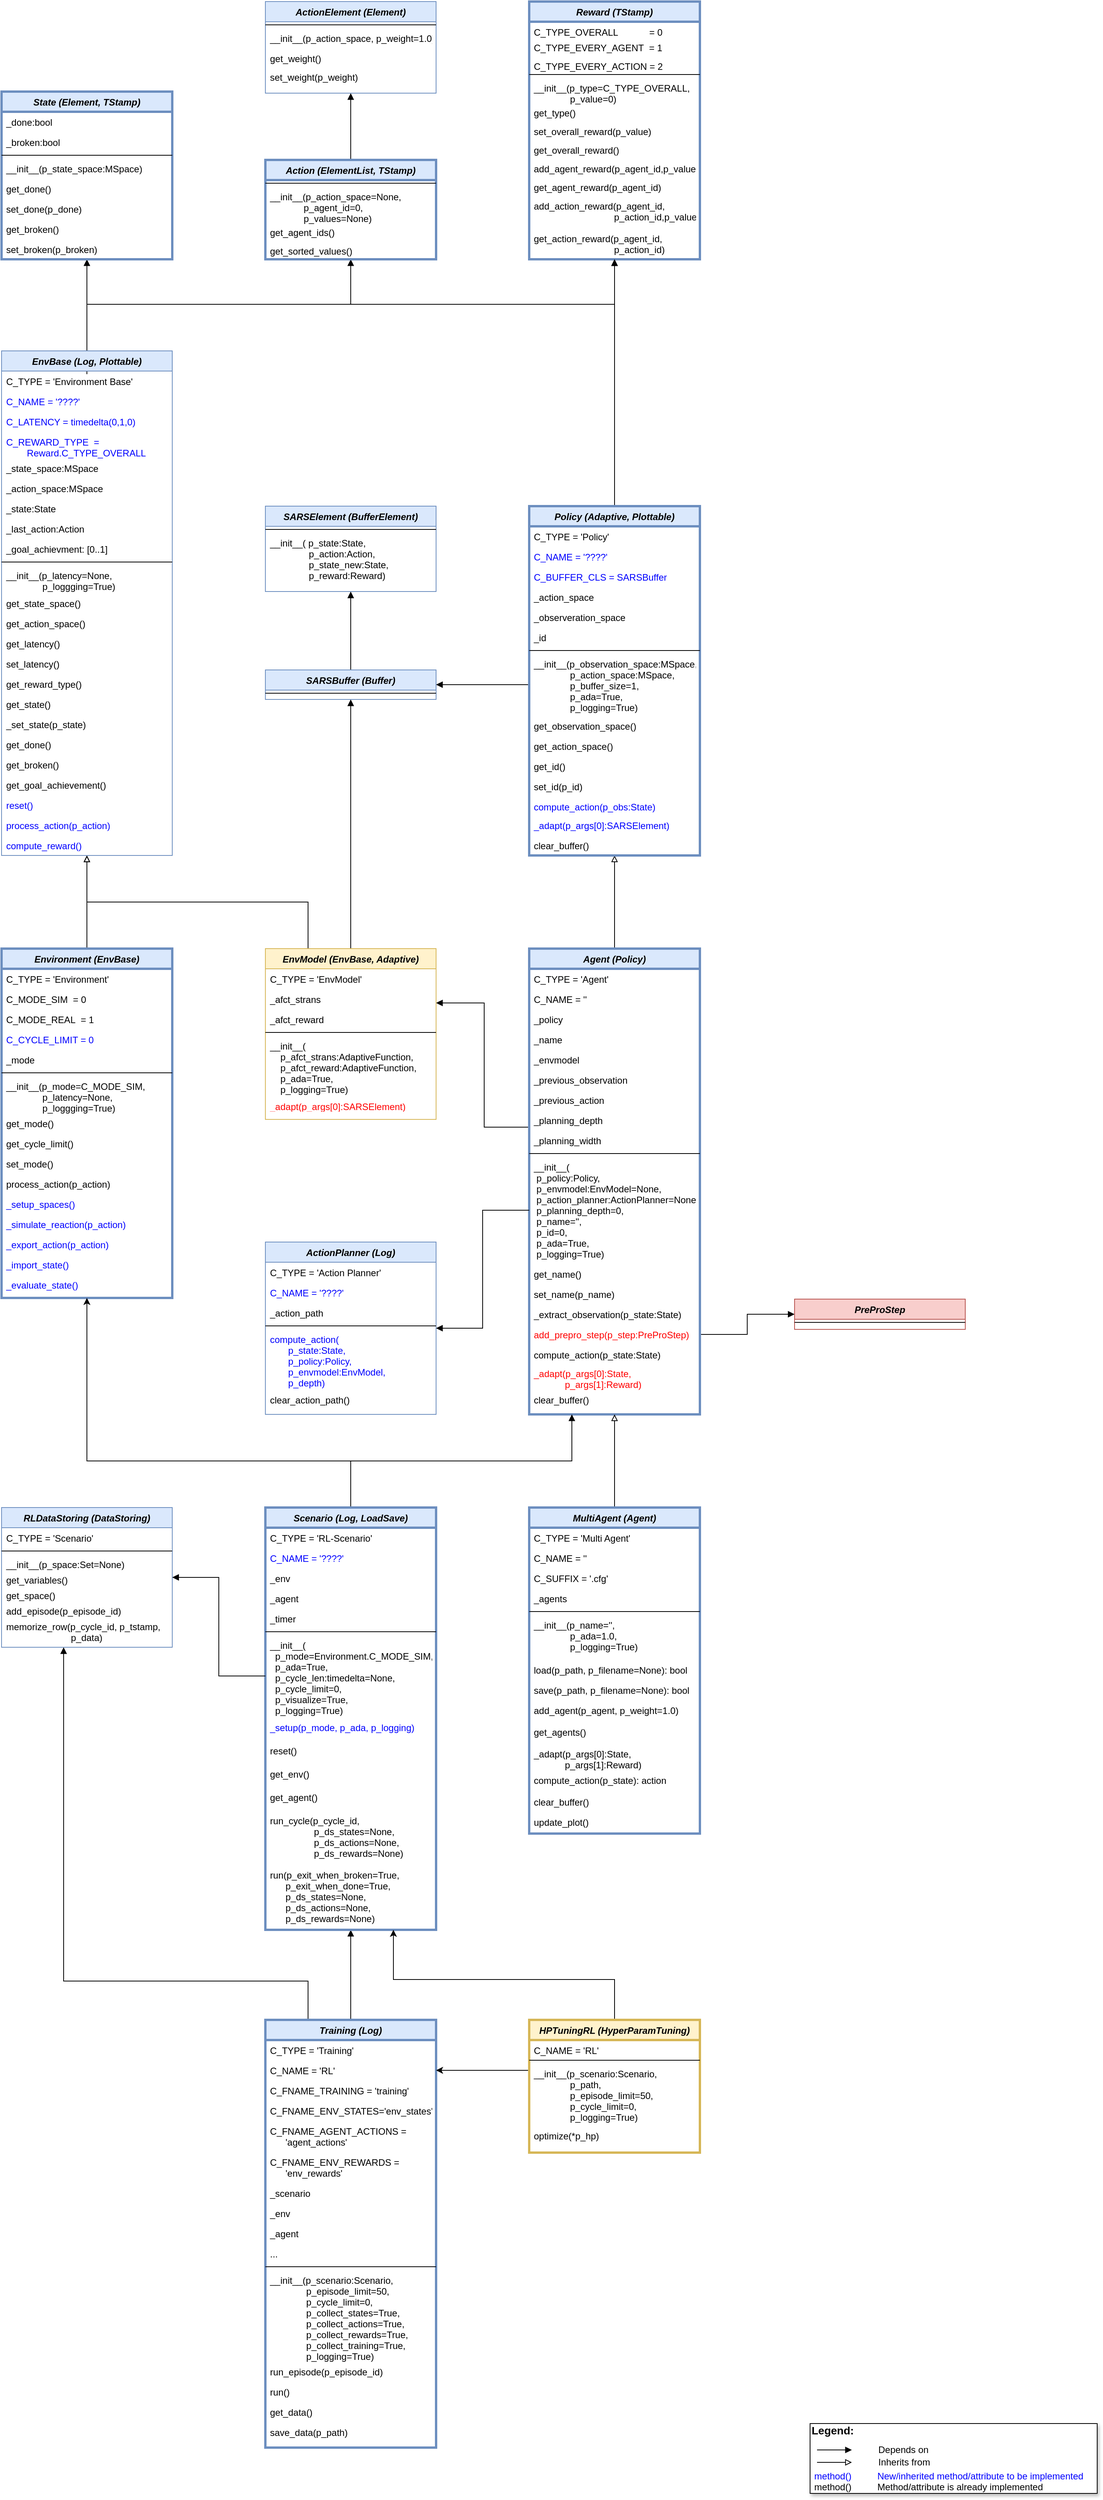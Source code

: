 <mxfile version="14.9.6" type="device"><diagram id="C5RBs43oDa-KdzZeNtuy" name="Page-1"><mxGraphModel dx="1179" dy="1209" grid="1" gridSize="10" guides="1" tooltips="1" connect="1" arrows="1" fold="1" page="1" pageScale="1" pageWidth="2336" pageHeight="1654" math="0" shadow="0"><root><mxCell id="WIyWlLk6GJQsqaUBKTNV-0"/><mxCell id="WIyWlLk6GJQsqaUBKTNV-1" parent="WIyWlLk6GJQsqaUBKTNV-0"/><mxCell id="l8fxxQWzuNtf2Rie4lWi-1" style="edgeStyle=orthogonalEdgeStyle;rounded=0;orthogonalLoop=1;jettySize=auto;html=1;entryX=0.5;entryY=1;entryDx=0;entryDy=0;endArrow=block;endFill=1;exitX=0.5;exitY=0;exitDx=0;exitDy=0;" parent="WIyWlLk6GJQsqaUBKTNV-1" source="Yf6gx2YHQmqgPu_oZxqH-0" target="LH9k-3vjjGbo0GYloCbA-0" edge="1"><mxGeometry relative="1" as="geometry"><Array as="points"><mxPoint x="828" y="430"/><mxPoint x="1168" y="430"/></Array></mxGeometry></mxCell><mxCell id="l8fxxQWzuNtf2Rie4lWi-2" style="edgeStyle=orthogonalEdgeStyle;rounded=0;orthogonalLoop=1;jettySize=auto;html=1;entryX=0.5;entryY=1;entryDx=0;entryDy=0;endArrow=block;endFill=1;exitX=0.5;exitY=0;exitDx=0;exitDy=0;" parent="WIyWlLk6GJQsqaUBKTNV-1" source="Yf6gx2YHQmqgPu_oZxqH-0" target="LH9k-3vjjGbo0GYloCbA-13" edge="1"><mxGeometry relative="1" as="geometry"><Array as="points"><mxPoint x="828" y="520"/><mxPoint x="828" y="90"/></Array></mxGeometry></mxCell><mxCell id="aODjNUWBmJmC_XnaZLUs-0" style="edgeStyle=orthogonalEdgeStyle;rounded=0;orthogonalLoop=1;jettySize=auto;html=1;endArrow=block;endFill=0;exitX=0.5;exitY=0;exitDx=0;exitDy=0;" parent="WIyWlLk6GJQsqaUBKTNV-1" source="uryo6djWwB9KvB10PPW3-9" target="Yf6gx2YHQmqgPu_oZxqH-0" edge="1"><mxGeometry relative="1" as="geometry"/></mxCell><mxCell id="uryo6djWwB9KvB10PPW3-9" value="Environment (EnvBase)" style="swimlane;fontStyle=3;align=center;verticalAlign=top;childLayout=stackLayout;horizontal=1;startSize=26;horizontalStack=0;resizeParent=1;resizeLast=0;collapsible=1;marginBottom=0;rounded=0;shadow=0;strokeWidth=3;fillColor=#dae8fc;strokeColor=#6c8ebf;" parent="WIyWlLk6GJQsqaUBKTNV-1" vertex="1"><mxGeometry x="718" y="1260" width="220" height="450" as="geometry"><mxRectangle x="230" y="140" width="160" height="26" as="alternateBounds"/></mxGeometry></mxCell><mxCell id="uryo6djWwB9KvB10PPW3-32" value="C_TYPE = 'Environment'" style="text;align=left;verticalAlign=top;spacingLeft=4;spacingRight=4;overflow=hidden;rotatable=0;points=[[0,0.5],[1,0.5]];portConstraint=eastwest;" parent="uryo6djWwB9KvB10PPW3-9" vertex="1"><mxGeometry y="26" width="220" height="26" as="geometry"/></mxCell><mxCell id="-_KgRcMrHpuuq7AKSyG--0" value="C_MODE_SIM  = 0" style="text;align=left;verticalAlign=top;spacingLeft=4;spacingRight=4;overflow=hidden;rotatable=0;points=[[0,0.5],[1,0.5]];portConstraint=eastwest;" parent="uryo6djWwB9KvB10PPW3-9" vertex="1"><mxGeometry y="52" width="220" height="26" as="geometry"/></mxCell><mxCell id="-_KgRcMrHpuuq7AKSyG--1" value="C_MODE_REAL  = 1" style="text;align=left;verticalAlign=top;spacingLeft=4;spacingRight=4;overflow=hidden;rotatable=0;points=[[0,0.5],[1,0.5]];portConstraint=eastwest;" parent="uryo6djWwB9KvB10PPW3-9" vertex="1"><mxGeometry y="78" width="220" height="26" as="geometry"/></mxCell><mxCell id="imDiJyJ-l1XG2hje_M3p-0" value="C_CYCLE_LIMIT = 0" style="text;align=left;verticalAlign=top;spacingLeft=4;spacingRight=4;overflow=hidden;rotatable=0;points=[[0,0.5],[1,0.5]];portConstraint=eastwest;fontColor=#0000FF;" parent="uryo6djWwB9KvB10PPW3-9" vertex="1"><mxGeometry y="104" width="220" height="26" as="geometry"/></mxCell><mxCell id="ZSCCG3zxtnPffm1_qAGi-7" value="_mode" style="text;align=left;verticalAlign=top;spacingLeft=4;spacingRight=4;overflow=hidden;rotatable=0;points=[[0,0.5],[1,0.5]];portConstraint=eastwest;" parent="uryo6djWwB9KvB10PPW3-9" vertex="1"><mxGeometry y="130" width="220" height="26" as="geometry"/></mxCell><mxCell id="uryo6djWwB9KvB10PPW3-10" value="" style="line;html=1;strokeWidth=1;align=left;verticalAlign=middle;spacingTop=-1;spacingLeft=3;spacingRight=3;rotatable=0;labelPosition=right;points=[];portConstraint=eastwest;" parent="uryo6djWwB9KvB10PPW3-9" vertex="1"><mxGeometry y="156" width="220" height="8" as="geometry"/></mxCell><mxCell id="uryo6djWwB9KvB10PPW3-11" value="__init__(p_mode=C_MODE_SIM, &#10;              p_latency=None,&#10;              p_loggging=True)" style="text;align=left;verticalAlign=top;spacingLeft=4;spacingRight=4;overflow=hidden;rotatable=0;points=[[0,0.5],[1,0.5]];portConstraint=eastwest;" parent="uryo6djWwB9KvB10PPW3-9" vertex="1"><mxGeometry y="164" width="220" height="48" as="geometry"/></mxCell><mxCell id="5yfbnC620Pmjm42tVEV8-1" value="get_mode()" style="text;align=left;verticalAlign=top;spacingLeft=4;spacingRight=4;overflow=hidden;rotatable=0;points=[[0,0.5],[1,0.5]];portConstraint=eastwest;" parent="uryo6djWwB9KvB10PPW3-9" vertex="1"><mxGeometry y="212" width="220" height="26" as="geometry"/></mxCell><mxCell id="eD8tcRqZ50W5BIKhDmti-2" value="get_cycle_limit()" style="text;align=left;verticalAlign=top;spacingLeft=4;spacingRight=4;overflow=hidden;rotatable=0;points=[[0,0.5],[1,0.5]];portConstraint=eastwest;" parent="uryo6djWwB9KvB10PPW3-9" vertex="1"><mxGeometry y="238" width="220" height="26" as="geometry"/></mxCell><mxCell id="-_KgRcMrHpuuq7AKSyG--7" value="set_mode()" style="text;align=left;verticalAlign=top;spacingLeft=4;spacingRight=4;overflow=hidden;rotatable=0;points=[[0,0.5],[1,0.5]];portConstraint=eastwest;" parent="uryo6djWwB9KvB10PPW3-9" vertex="1"><mxGeometry y="264" width="220" height="26" as="geometry"/></mxCell><mxCell id="7Bs1fwNeYOVR4JLh2rLF-28" value="process_action(p_action)" style="text;align=left;verticalAlign=top;spacingLeft=4;spacingRight=4;overflow=hidden;rotatable=0;points=[[0,0.5],[1,0.5]];portConstraint=eastwest;" parent="uryo6djWwB9KvB10PPW3-9" vertex="1"><mxGeometry y="290" width="220" height="26" as="geometry"/></mxCell><mxCell id="Yf6gx2YHQmqgPu_oZxqH-27" value="_setup_spaces()" style="text;align=left;verticalAlign=top;spacingLeft=4;spacingRight=4;overflow=hidden;rotatable=0;points=[[0,0.5],[1,0.5]];portConstraint=eastwest;fontColor=#0000FF;" parent="uryo6djWwB9KvB10PPW3-9" vertex="1"><mxGeometry y="316" width="220" height="26" as="geometry"/></mxCell><mxCell id="Yf6gx2YHQmqgPu_oZxqH-29" value="_simulate_reaction(p_action)" style="text;align=left;verticalAlign=top;spacingLeft=4;spacingRight=4;overflow=hidden;rotatable=0;points=[[0,0.5],[1,0.5]];portConstraint=eastwest;fontColor=#0000FF;" parent="uryo6djWwB9KvB10PPW3-9" vertex="1"><mxGeometry y="342" width="220" height="26" as="geometry"/></mxCell><mxCell id="-_KgRcMrHpuuq7AKSyG--4" value="_export_action(p_action)" style="text;align=left;verticalAlign=top;spacingLeft=4;spacingRight=4;overflow=hidden;rotatable=0;points=[[0,0.5],[1,0.5]];portConstraint=eastwest;fontColor=#0000FF;" parent="uryo6djWwB9KvB10PPW3-9" vertex="1"><mxGeometry y="368" width="220" height="26" as="geometry"/></mxCell><mxCell id="-_KgRcMrHpuuq7AKSyG--5" value="_import_state()" style="text;align=left;verticalAlign=top;spacingLeft=4;spacingRight=4;overflow=hidden;rotatable=0;points=[[0,0.5],[1,0.5]];portConstraint=eastwest;fontColor=#0000FF;" parent="uryo6djWwB9KvB10PPW3-9" vertex="1"><mxGeometry y="394" width="220" height="26" as="geometry"/></mxCell><mxCell id="yhPQVwzXou3ZDQHpda6R-2" value="_evaluate_state()" style="text;align=left;verticalAlign=top;spacingLeft=4;spacingRight=4;overflow=hidden;rotatable=0;points=[[0,0.5],[1,0.5]];portConstraint=eastwest;fontColor=#0000FF;" parent="uryo6djWwB9KvB10PPW3-9" vertex="1"><mxGeometry y="420" width="220" height="26" as="geometry"/></mxCell><mxCell id="fzcn7NdeYYND6VZh77OO-13" style="edgeStyle=orthogonalEdgeStyle;rounded=0;orthogonalLoop=1;jettySize=auto;html=1;fontColor=#FF0000;endArrow=block;endFill=0;" parent="WIyWlLk6GJQsqaUBKTNV-1" source="uryo6djWwB9KvB10PPW3-3" target="fzcn7NdeYYND6VZh77OO-0" edge="1"><mxGeometry relative="1" as="geometry"><mxPoint x="1508" y="1250" as="targetPoint"/></mxGeometry></mxCell><mxCell id="fzcn7NdeYYND6VZh77OO-33" style="edgeStyle=orthogonalEdgeStyle;rounded=0;orthogonalLoop=1;jettySize=auto;html=1;fontColor=#FF0000;endArrow=block;endFill=1;entryX=0;entryY=0.5;entryDx=0;entryDy=0;" parent="WIyWlLk6GJQsqaUBKTNV-1" source="fzcn7NdeYYND6VZh77OO-32" target="fzcn7NdeYYND6VZh77OO-24" edge="1"><mxGeometry relative="1" as="geometry"><mxPoint x="1620" y="1710" as="sourcePoint"/><mxPoint x="1820" y="1670" as="targetPoint"/></mxGeometry></mxCell><mxCell id="7Bs1fwNeYOVR4JLh2rLF-42" style="edgeStyle=orthogonalEdgeStyle;rounded=0;orthogonalLoop=1;jettySize=auto;html=1;fontColor=#000000;endArrow=block;endFill=1;" parent="WIyWlLk6GJQsqaUBKTNV-1" source="uryo6djWwB9KvB10PPW3-3" target="QlFDinjh2P9ps6k5J07q-0" edge="1"><mxGeometry relative="1" as="geometry"><Array as="points"><mxPoint x="1340" y="1490"/><mxPoint x="1340" y="1330"/></Array></mxGeometry></mxCell><mxCell id="uryo6djWwB9KvB10PPW3-3" value="Agent (Policy)" style="swimlane;fontStyle=3;align=center;verticalAlign=top;childLayout=stackLayout;horizontal=1;startSize=26;horizontalStack=0;resizeParent=1;resizeLast=0;collapsible=1;marginBottom=0;rounded=0;shadow=0;strokeWidth=3;fillColor=#dae8fc;strokeColor=#6c8ebf;" parent="WIyWlLk6GJQsqaUBKTNV-1" vertex="1"><mxGeometry x="1398" y="1260" width="220" height="600" as="geometry"><mxRectangle x="230" y="140" width="160" height="26" as="alternateBounds"/></mxGeometry></mxCell><mxCell id="uryo6djWwB9KvB10PPW3-26" value="C_TYPE = 'Agent'" style="text;align=left;verticalAlign=top;spacingLeft=4;spacingRight=4;overflow=hidden;rotatable=0;points=[[0,0.5],[1,0.5]];portConstraint=eastwest;" parent="uryo6djWwB9KvB10PPW3-3" vertex="1"><mxGeometry y="26" width="220" height="26" as="geometry"/></mxCell><mxCell id="DXXfzoz4yF-kFrNSFiUq-19" value="C_NAME = ''" style="text;align=left;verticalAlign=top;spacingLeft=4;spacingRight=4;overflow=hidden;rotatable=0;points=[[0,0.5],[1,0.5]];portConstraint=eastwest;" parent="uryo6djWwB9KvB10PPW3-3" vertex="1"><mxGeometry y="52" width="220" height="26" as="geometry"/></mxCell><mxCell id="0jM2ssx_6va4lHyQYzID-3" value="_policy" style="text;align=left;verticalAlign=top;spacingLeft=4;spacingRight=4;overflow=hidden;rotatable=0;points=[[0,0.5],[1,0.5]];portConstraint=eastwest;" parent="uryo6djWwB9KvB10PPW3-3" vertex="1"><mxGeometry y="78" width="220" height="26" as="geometry"/></mxCell><mxCell id="0jM2ssx_6va4lHyQYzID-2" value="_name" style="text;align=left;verticalAlign=top;spacingLeft=4;spacingRight=4;overflow=hidden;rotatable=0;points=[[0,0.5],[1,0.5]];portConstraint=eastwest;" parent="uryo6djWwB9KvB10PPW3-3" vertex="1"><mxGeometry y="104" width="220" height="26" as="geometry"/></mxCell><mxCell id="fzcn7NdeYYND6VZh77OO-21" value="_envmodel" style="text;align=left;verticalAlign=top;spacingLeft=4;spacingRight=4;overflow=hidden;rotatable=0;points=[[0,0.5],[1,0.5]];portConstraint=eastwest;" parent="uryo6djWwB9KvB10PPW3-3" vertex="1"><mxGeometry y="130" width="220" height="26" as="geometry"/></mxCell><mxCell id="_FIXKCYtN8RljG2YW7Z5-23" value="_previous_observation" style="text;align=left;verticalAlign=top;spacingLeft=4;spacingRight=4;overflow=hidden;rotatable=0;points=[[0,0.5],[1,0.5]];portConstraint=eastwest;" parent="uryo6djWwB9KvB10PPW3-3" vertex="1"><mxGeometry y="156" width="220" height="26" as="geometry"/></mxCell><mxCell id="_FIXKCYtN8RljG2YW7Z5-24" value="_previous_action" style="text;align=left;verticalAlign=top;spacingLeft=4;spacingRight=4;overflow=hidden;rotatable=0;points=[[0,0.5],[1,0.5]];portConstraint=eastwest;" parent="uryo6djWwB9KvB10PPW3-3" vertex="1"><mxGeometry y="182" width="220" height="26" as="geometry"/></mxCell><mxCell id="yGFYN233e2YJuRSJLkeA-4" value="_planning_depth" style="text;align=left;verticalAlign=top;spacingLeft=4;spacingRight=4;overflow=hidden;rotatable=0;points=[[0,0.5],[1,0.5]];portConstraint=eastwest;" parent="uryo6djWwB9KvB10PPW3-3" vertex="1"><mxGeometry y="208" width="220" height="26" as="geometry"/></mxCell><mxCell id="rptZRj5QIWTkKCr52Pq9-1" value="_planning_width" style="text;align=left;verticalAlign=top;spacingLeft=4;spacingRight=4;overflow=hidden;rotatable=0;points=[[0,0.5],[1,0.5]];portConstraint=eastwest;" parent="uryo6djWwB9KvB10PPW3-3" vertex="1"><mxGeometry y="234" width="220" height="26" as="geometry"/></mxCell><mxCell id="uryo6djWwB9KvB10PPW3-5" value="" style="line;html=1;strokeWidth=1;align=left;verticalAlign=middle;spacingTop=-1;spacingLeft=3;spacingRight=3;rotatable=0;labelPosition=right;points=[];portConstraint=eastwest;" parent="uryo6djWwB9KvB10PPW3-3" vertex="1"><mxGeometry y="260" width="220" height="8" as="geometry"/></mxCell><mxCell id="0evinKG4HJtV4Gw_W4TT-0" value="__init__(&#10; p_policy:Policy,&#10; p_envmodel:EnvModel=None,&#10; p_action_planner:ActionPlanner=None,&#10; p_planning_depth=0,&#10; p_name='',&#10; p_id=0,&#10; p_ada=True, &#10; p_logging=True)" style="text;align=left;verticalAlign=top;spacingLeft=4;spacingRight=4;overflow=hidden;rotatable=0;points=[[0,0.5],[1,0.5]];portConstraint=eastwest;" parent="uryo6djWwB9KvB10PPW3-3" vertex="1"><mxGeometry y="268" width="220" height="138" as="geometry"/></mxCell><mxCell id="S3s7DPMJA2sokXLj8Lbh-14" value="get_name()" style="text;align=left;verticalAlign=top;spacingLeft=4;spacingRight=4;overflow=hidden;rotatable=0;points=[[0,0.5],[1,0.5]];portConstraint=eastwest;" parent="uryo6djWwB9KvB10PPW3-3" vertex="1"><mxGeometry y="406" width="220" height="26" as="geometry"/></mxCell><mxCell id="S3s7DPMJA2sokXLj8Lbh-15" value="set_name(p_name)" style="text;align=left;verticalAlign=top;spacingLeft=4;spacingRight=4;overflow=hidden;rotatable=0;points=[[0,0.5],[1,0.5]];portConstraint=eastwest;" parent="uryo6djWwB9KvB10PPW3-3" vertex="1"><mxGeometry y="432" width="220" height="26" as="geometry"/></mxCell><mxCell id="rptZRj5QIWTkKCr52Pq9-0" value="_extract_observation(p_state:State)" style="text;align=left;verticalAlign=top;spacingLeft=4;spacingRight=4;overflow=hidden;rotatable=0;points=[[0,0.5],[1,0.5]];portConstraint=eastwest;" parent="uryo6djWwB9KvB10PPW3-3" vertex="1"><mxGeometry y="458" width="220" height="26" as="geometry"/></mxCell><mxCell id="fzcn7NdeYYND6VZh77OO-32" value="add_prepro_step(p_step:PreProStep)" style="text;align=left;verticalAlign=top;spacingLeft=4;spacingRight=4;overflow=hidden;rotatable=0;points=[[0,0.5],[1,0.5]];portConstraint=eastwest;fontColor=#FF0000;labelBorderColor=none;" parent="uryo6djWwB9KvB10PPW3-3" vertex="1"><mxGeometry y="484" width="220" height="26" as="geometry"/></mxCell><mxCell id="_FIXKCYtN8RljG2YW7Z5-21" value="compute_action(p_state:State)" style="text;align=left;verticalAlign=top;spacingLeft=4;spacingRight=4;overflow=hidden;rotatable=0;points=[[0,0.5],[1,0.5]];portConstraint=eastwest;" parent="uryo6djWwB9KvB10PPW3-3" vertex="1"><mxGeometry y="510" width="220" height="24" as="geometry"/></mxCell><mxCell id="PePU_r5agcm-SUo5WCd9-16" value="_adapt(p_args[0]:State, &#10;            p_args[1]:Reward)" style="text;align=left;verticalAlign=top;spacingLeft=4;spacingRight=4;overflow=hidden;rotatable=0;points=[[0,0.5],[1,0.5]];portConstraint=eastwest;fontColor=#FF0000;" parent="uryo6djWwB9KvB10PPW3-3" vertex="1"><mxGeometry y="534" width="220" height="34" as="geometry"/></mxCell><mxCell id="4DtqPZYTRA3goChjCnZi-0" value="clear_buffer()" style="text;align=left;verticalAlign=top;spacingLeft=4;spacingRight=4;overflow=hidden;rotatable=0;points=[[0,0.5],[1,0.5]];portConstraint=eastwest;" parent="uryo6djWwB9KvB10PPW3-3" vertex="1"><mxGeometry y="568" width="220" height="26" as="geometry"/></mxCell><mxCell id="AcgAq5O65p-vqV9wwPBB-13" style="edgeStyle=orthogonalEdgeStyle;rounded=0;orthogonalLoop=1;jettySize=auto;html=1;endArrow=block;endFill=1;" parent="WIyWlLk6GJQsqaUBKTNV-1" source="413qK5m-7gCw2oWsXnlV-0" target="OlRFAT03AiurxS976OWj-10" edge="1"><mxGeometry relative="1" as="geometry"/></mxCell><mxCell id="S3s7DPMJA2sokXLj8Lbh-13" style="edgeStyle=orthogonalEdgeStyle;rounded=0;orthogonalLoop=1;jettySize=auto;html=1;endArrow=block;endFill=1;exitX=0.25;exitY=0;exitDx=0;exitDy=0;" parent="WIyWlLk6GJQsqaUBKTNV-1" source="413qK5m-7gCw2oWsXnlV-0" target="S3s7DPMJA2sokXLj8Lbh-3" edge="1"><mxGeometry relative="1" as="geometry"><Array as="points"><mxPoint x="1113" y="2590"/><mxPoint x="798" y="2590"/></Array></mxGeometry></mxCell><mxCell id="413qK5m-7gCw2oWsXnlV-0" value="Training (Log)" style="swimlane;fontStyle=3;align=center;verticalAlign=top;childLayout=stackLayout;horizontal=1;startSize=26;horizontalStack=0;resizeParent=1;resizeLast=0;collapsible=1;marginBottom=0;rounded=0;shadow=0;strokeWidth=3;fillColor=#dae8fc;strokeColor=#6c8ebf;" parent="WIyWlLk6GJQsqaUBKTNV-1" vertex="1"><mxGeometry x="1058" y="2640" width="220" height="551" as="geometry"><mxRectangle x="230" y="140" width="160" height="26" as="alternateBounds"/></mxGeometry></mxCell><mxCell id="413qK5m-7gCw2oWsXnlV-1" value="C_TYPE = 'Training'" style="text;align=left;verticalAlign=top;spacingLeft=4;spacingRight=4;overflow=hidden;rotatable=0;points=[[0,0.5],[1,0.5]];portConstraint=eastwest;" parent="413qK5m-7gCw2oWsXnlV-0" vertex="1"><mxGeometry y="26" width="220" height="26" as="geometry"/></mxCell><mxCell id="_FIXKCYtN8RljG2YW7Z5-12" value="C_NAME = 'RL'" style="text;align=left;verticalAlign=top;spacingLeft=4;spacingRight=4;overflow=hidden;rotatable=0;points=[[0,0.5],[1,0.5]];portConstraint=eastwest;" parent="413qK5m-7gCw2oWsXnlV-0" vertex="1"><mxGeometry y="52" width="220" height="26" as="geometry"/></mxCell><mxCell id="_FIXKCYtN8RljG2YW7Z5-13" value="C_FNAME_TRAINING = 'training'" style="text;align=left;verticalAlign=top;spacingLeft=4;spacingRight=4;overflow=hidden;rotatable=0;points=[[0,0.5],[1,0.5]];portConstraint=eastwest;" parent="413qK5m-7gCw2oWsXnlV-0" vertex="1"><mxGeometry y="78" width="220" height="26" as="geometry"/></mxCell><mxCell id="_FIXKCYtN8RljG2YW7Z5-16" value="C_FNAME_ENV_STATES='env_states'" style="text;align=left;verticalAlign=top;spacingLeft=4;spacingRight=4;overflow=hidden;rotatable=0;points=[[0,0.5],[1,0.5]];portConstraint=eastwest;" parent="413qK5m-7gCw2oWsXnlV-0" vertex="1"><mxGeometry y="104" width="220" height="26" as="geometry"/></mxCell><mxCell id="_FIXKCYtN8RljG2YW7Z5-14" value="C_FNAME_AGENT_ACTIONS = &#10;      'agent_actions'" style="text;align=left;verticalAlign=top;spacingLeft=4;spacingRight=4;overflow=hidden;rotatable=0;points=[[0,0.5],[1,0.5]];portConstraint=eastwest;" parent="413qK5m-7gCw2oWsXnlV-0" vertex="1"><mxGeometry y="130" width="220" height="40" as="geometry"/></mxCell><mxCell id="_FIXKCYtN8RljG2YW7Z5-15" value="C_FNAME_ENV_REWARDS = &#10;      'env_rewards'" style="text;align=left;verticalAlign=top;spacingLeft=4;spacingRight=4;overflow=hidden;rotatable=0;points=[[0,0.5],[1,0.5]];portConstraint=eastwest;" parent="413qK5m-7gCw2oWsXnlV-0" vertex="1"><mxGeometry y="170" width="220" height="40" as="geometry"/></mxCell><mxCell id="G7xrx7ke2DHZ6BEwCTu4-1" value="_scenario" style="text;align=left;verticalAlign=top;spacingLeft=4;spacingRight=4;overflow=hidden;rotatable=0;points=[[0,0.5],[1,0.5]];portConstraint=eastwest;" parent="413qK5m-7gCw2oWsXnlV-0" vertex="1"><mxGeometry y="210" width="220" height="26" as="geometry"/></mxCell><mxCell id="_FIXKCYtN8RljG2YW7Z5-18" value="_env" style="text;align=left;verticalAlign=top;spacingLeft=4;spacingRight=4;overflow=hidden;rotatable=0;points=[[0,0.5],[1,0.5]];portConstraint=eastwest;" parent="413qK5m-7gCw2oWsXnlV-0" vertex="1"><mxGeometry y="236" width="220" height="26" as="geometry"/></mxCell><mxCell id="_FIXKCYtN8RljG2YW7Z5-19" value="_agent" style="text;align=left;verticalAlign=top;spacingLeft=4;spacingRight=4;overflow=hidden;rotatable=0;points=[[0,0.5],[1,0.5]];portConstraint=eastwest;" parent="413qK5m-7gCw2oWsXnlV-0" vertex="1"><mxGeometry y="262" width="220" height="26" as="geometry"/></mxCell><mxCell id="_FIXKCYtN8RljG2YW7Z5-20" value="..." style="text;align=left;verticalAlign=top;spacingLeft=4;spacingRight=4;overflow=hidden;rotatable=0;points=[[0,0.5],[1,0.5]];portConstraint=eastwest;" parent="413qK5m-7gCw2oWsXnlV-0" vertex="1"><mxGeometry y="288" width="220" height="26" as="geometry"/></mxCell><mxCell id="413qK5m-7gCw2oWsXnlV-2" value="" style="line;html=1;strokeWidth=1;align=left;verticalAlign=middle;spacingTop=-1;spacingLeft=3;spacingRight=3;rotatable=0;labelPosition=right;points=[];portConstraint=eastwest;" parent="413qK5m-7gCw2oWsXnlV-0" vertex="1"><mxGeometry y="314" width="220" height="8" as="geometry"/></mxCell><mxCell id="413qK5m-7gCw2oWsXnlV-3" value="__init__(p_scenario:Scenario, &#10;              p_episode_limit=50,&#10;              p_cycle_limit=0, &#10;              p_collect_states=True,&#10;              p_collect_actions=True,&#10;              p_collect_rewards=True,&#10;              p_collect_training=True,&#10;              p_logging=True)" style="text;align=left;verticalAlign=top;spacingLeft=4;spacingRight=4;overflow=hidden;rotatable=0;points=[[0,0.5],[1,0.5]];portConstraint=eastwest;" parent="413qK5m-7gCw2oWsXnlV-0" vertex="1"><mxGeometry y="322" width="220" height="118" as="geometry"/></mxCell><mxCell id="G7xrx7ke2DHZ6BEwCTu4-3" value="run_episode(p_episode_id)" style="text;align=left;verticalAlign=top;spacingLeft=4;spacingRight=4;overflow=hidden;rotatable=0;points=[[0,0.5],[1,0.5]];portConstraint=eastwest;" parent="413qK5m-7gCw2oWsXnlV-0" vertex="1"><mxGeometry y="440" width="220" height="26" as="geometry"/></mxCell><mxCell id="G7xrx7ke2DHZ6BEwCTu4-4" value="run()" style="text;align=left;verticalAlign=top;spacingLeft=4;spacingRight=4;overflow=hidden;rotatable=0;points=[[0,0.5],[1,0.5]];portConstraint=eastwest;" parent="413qK5m-7gCw2oWsXnlV-0" vertex="1"><mxGeometry y="466" width="220" height="26" as="geometry"/></mxCell><mxCell id="G7xrx7ke2DHZ6BEwCTu4-5" value="get_data()" style="text;align=left;verticalAlign=top;spacingLeft=4;spacingRight=4;overflow=hidden;rotatable=0;points=[[0,0.5],[1,0.5]];portConstraint=eastwest;" parent="413qK5m-7gCw2oWsXnlV-0" vertex="1"><mxGeometry y="492" width="220" height="26" as="geometry"/></mxCell><mxCell id="S3s7DPMJA2sokXLj8Lbh-17" value="save_data(p_path)" style="text;align=left;verticalAlign=top;spacingLeft=4;spacingRight=4;overflow=hidden;rotatable=0;points=[[0,0.5],[1,0.5]];portConstraint=eastwest;" parent="413qK5m-7gCw2oWsXnlV-0" vertex="1"><mxGeometry y="518" width="220" height="26" as="geometry"/></mxCell><mxCell id="aODjNUWBmJmC_XnaZLUs-5" style="edgeStyle=orthogonalEdgeStyle;rounded=0;orthogonalLoop=1;jettySize=auto;html=1;entryX=0.25;entryY=1;entryDx=0;entryDy=0;endArrow=block;endFill=1;exitX=0.5;exitY=0;exitDx=0;exitDy=0;" parent="WIyWlLk6GJQsqaUBKTNV-1" source="OlRFAT03AiurxS976OWj-10" target="uryo6djWwB9KvB10PPW3-3" edge="1"><mxGeometry relative="1" as="geometry"><Array as="points"><mxPoint x="1168" y="1920"/><mxPoint x="1453" y="1920"/></Array></mxGeometry></mxCell><mxCell id="S08LWhpKTPSeVIC2cq2O-6" style="edgeStyle=orthogonalEdgeStyle;rounded=0;orthogonalLoop=1;jettySize=auto;html=1;exitX=0.5;exitY=0;exitDx=0;exitDy=0;" parent="WIyWlLk6GJQsqaUBKTNV-1" source="OlRFAT03AiurxS976OWj-10" target="uryo6djWwB9KvB10PPW3-9" edge="1"><mxGeometry relative="1" as="geometry"><Array as="points"><mxPoint x="1168" y="1920"/><mxPoint x="828" y="1920"/></Array></mxGeometry></mxCell><mxCell id="OlRFAT03AiurxS976OWj-10" value="Scenario (Log, LoadSave)" style="swimlane;fontStyle=3;align=center;verticalAlign=top;childLayout=stackLayout;horizontal=1;startSize=26;horizontalStack=0;resizeParent=1;resizeLast=0;collapsible=1;marginBottom=0;rounded=0;shadow=0;strokeWidth=3;fillColor=#dae8fc;strokeColor=#6c8ebf;" parent="WIyWlLk6GJQsqaUBKTNV-1" vertex="1"><mxGeometry x="1058" y="1980" width="220" height="544" as="geometry"><mxRectangle x="230" y="140" width="160" height="26" as="alternateBounds"/></mxGeometry></mxCell><mxCell id="OlRFAT03AiurxS976OWj-11" value="C_TYPE = 'RL-Scenario'" style="text;align=left;verticalAlign=top;spacingLeft=4;spacingRight=4;overflow=hidden;rotatable=0;points=[[0,0.5],[1,0.5]];portConstraint=eastwest;" parent="OlRFAT03AiurxS976OWj-10" vertex="1"><mxGeometry y="26" width="220" height="26" as="geometry"/></mxCell><mxCell id="aODjNUWBmJmC_XnaZLUs-7" value="C_NAME = '????'" style="text;align=left;verticalAlign=top;spacingLeft=4;spacingRight=4;overflow=hidden;rotatable=0;points=[[0,0.5],[1,0.5]];portConstraint=eastwest;fontColor=#0000FF;" parent="OlRFAT03AiurxS976OWj-10" vertex="1"><mxGeometry y="52" width="220" height="26" as="geometry"/></mxCell><mxCell id="aODjNUWBmJmC_XnaZLUs-8" value="_env" style="text;align=left;verticalAlign=top;spacingLeft=4;spacingRight=4;overflow=hidden;rotatable=0;points=[[0,0.5],[1,0.5]];portConstraint=eastwest;" parent="OlRFAT03AiurxS976OWj-10" vertex="1"><mxGeometry y="78" width="220" height="26" as="geometry"/></mxCell><mxCell id="aODjNUWBmJmC_XnaZLUs-9" value="_agent" style="text;align=left;verticalAlign=top;spacingLeft=4;spacingRight=4;overflow=hidden;rotatable=0;points=[[0,0.5],[1,0.5]];portConstraint=eastwest;" parent="OlRFAT03AiurxS976OWj-10" vertex="1"><mxGeometry y="104" width="220" height="26" as="geometry"/></mxCell><mxCell id="_FIXKCYtN8RljG2YW7Z5-25" value="_timer" style="text;align=left;verticalAlign=top;spacingLeft=4;spacingRight=4;overflow=hidden;rotatable=0;points=[[0,0.5],[1,0.5]];portConstraint=eastwest;" parent="OlRFAT03AiurxS976OWj-10" vertex="1"><mxGeometry y="130" width="220" height="26" as="geometry"/></mxCell><mxCell id="OlRFAT03AiurxS976OWj-12" value="" style="line;html=1;strokeWidth=1;align=left;verticalAlign=middle;spacingTop=-1;spacingLeft=3;spacingRight=3;rotatable=0;labelPosition=right;points=[];portConstraint=eastwest;" parent="OlRFAT03AiurxS976OWj-10" vertex="1"><mxGeometry y="156" width="220" height="8" as="geometry"/></mxCell><mxCell id="OlRFAT03AiurxS976OWj-13" value="__init__(&#10;  p_mode=Environment.C_MODE_SIM,&#10;  p_ada=True, &#10;  p_cycle_len:timedelta=None,&#10;  p_cycle_limit=0,&#10;  p_visualize=True,&#10;  p_logging=True)" style="text;align=left;verticalAlign=top;spacingLeft=4;spacingRight=4;overflow=hidden;rotatable=0;points=[[0,0.5],[1,0.5]];portConstraint=eastwest;" parent="OlRFAT03AiurxS976OWj-10" vertex="1"><mxGeometry y="164" width="220" height="106" as="geometry"/></mxCell><mxCell id="aODjNUWBmJmC_XnaZLUs-10" value="_setup(p_mode, p_ada, p_logging)" style="text;align=left;verticalAlign=top;spacingLeft=4;spacingRight=4;overflow=hidden;rotatable=0;points=[[0,0.5],[1,0.5]];portConstraint=eastwest;fontColor=#0000FF;" parent="OlRFAT03AiurxS976OWj-10" vertex="1"><mxGeometry y="270" width="220" height="30" as="geometry"/></mxCell><mxCell id="G7xrx7ke2DHZ6BEwCTu4-6" value="reset()" style="text;align=left;verticalAlign=top;spacingLeft=4;spacingRight=4;overflow=hidden;rotatable=0;points=[[0,0.5],[1,0.5]];portConstraint=eastwest;" parent="OlRFAT03AiurxS976OWj-10" vertex="1"><mxGeometry y="300" width="220" height="30" as="geometry"/></mxCell><mxCell id="MwD3EyU6tyU_tX0KKc6s-1" value="get_env()" style="text;align=left;verticalAlign=top;spacingLeft=4;spacingRight=4;overflow=hidden;rotatable=0;points=[[0,0.5],[1,0.5]];portConstraint=eastwest;" parent="OlRFAT03AiurxS976OWj-10" vertex="1"><mxGeometry y="330" width="220" height="30" as="geometry"/></mxCell><mxCell id="MwD3EyU6tyU_tX0KKc6s-2" value="get_agent()" style="text;align=left;verticalAlign=top;spacingLeft=4;spacingRight=4;overflow=hidden;rotatable=0;points=[[0,0.5],[1,0.5]];portConstraint=eastwest;" parent="OlRFAT03AiurxS976OWj-10" vertex="1"><mxGeometry y="360" width="220" height="30" as="geometry"/></mxCell><mxCell id="OlRFAT03AiurxS976OWj-14" value="run_cycle(p_cycle_id,&#10;                 p_ds_states=None,&#10;                 p_ds_actions=None,&#10;                 p_ds_rewards=None)" style="text;align=left;verticalAlign=top;spacingLeft=4;spacingRight=4;overflow=hidden;rotatable=0;points=[[0,0.5],[1,0.5]];portConstraint=eastwest;" parent="OlRFAT03AiurxS976OWj-10" vertex="1"><mxGeometry y="390" width="220" height="70" as="geometry"/></mxCell><mxCell id="UrbN1Tur-M93fsIGb5SQ-11" value="run(p_exit_when_broken=True,&#10;      p_exit_when_done=True,&#10;      p_ds_states=None,&#10;      p_ds_actions=None,&#10;      p_ds_rewards=None)" style="text;align=left;verticalAlign=top;spacingLeft=4;spacingRight=4;overflow=hidden;rotatable=0;points=[[0,0.5],[1,0.5]];portConstraint=eastwest;" parent="OlRFAT03AiurxS976OWj-10" vertex="1"><mxGeometry y="460" width="220" height="84" as="geometry"/></mxCell><mxCell id="aODjNUWBmJmC_XnaZLUs-4" style="edgeStyle=orthogonalEdgeStyle;rounded=0;orthogonalLoop=1;jettySize=auto;html=1;endArrow=block;endFill=0;" parent="WIyWlLk6GJQsqaUBKTNV-1" source="xGexZfv84qTMhOlzufpW-0" target="uryo6djWwB9KvB10PPW3-3" edge="1"><mxGeometry relative="1" as="geometry"><mxPoint x="1508" y="1880" as="targetPoint"/></mxGeometry></mxCell><mxCell id="xGexZfv84qTMhOlzufpW-0" value="MultiAgent (Agent)" style="swimlane;fontStyle=3;align=center;verticalAlign=top;childLayout=stackLayout;horizontal=1;startSize=26;horizontalStack=0;resizeParent=1;resizeLast=0;collapsible=1;marginBottom=0;rounded=0;shadow=0;strokeWidth=3;fillColor=#dae8fc;strokeColor=#6c8ebf;" parent="WIyWlLk6GJQsqaUBKTNV-1" vertex="1"><mxGeometry x="1398" y="1980" width="220" height="420" as="geometry"><mxRectangle x="230" y="140" width="160" height="26" as="alternateBounds"/></mxGeometry></mxCell><mxCell id="xGexZfv84qTMhOlzufpW-1" value="C_TYPE = 'Multi Agent'" style="text;align=left;verticalAlign=top;spacingLeft=4;spacingRight=4;overflow=hidden;rotatable=0;points=[[0,0.5],[1,0.5]];portConstraint=eastwest;" parent="xGexZfv84qTMhOlzufpW-0" vertex="1"><mxGeometry y="26" width="220" height="26" as="geometry"/></mxCell><mxCell id="CH9CM9-ToVDqBdHZXV55-0" value="C_NAME = ''" style="text;align=left;verticalAlign=top;spacingLeft=4;spacingRight=4;overflow=hidden;rotatable=0;points=[[0,0.5],[1,0.5]];portConstraint=eastwest;" parent="xGexZfv84qTMhOlzufpW-0" vertex="1"><mxGeometry y="52" width="220" height="26" as="geometry"/></mxCell><mxCell id="PePU_r5agcm-SUo5WCd9-13" value="C_SUFFIX = '.cfg'" style="text;align=left;verticalAlign=top;spacingLeft=4;spacingRight=4;overflow=hidden;rotatable=0;points=[[0,0.5],[1,0.5]];portConstraint=eastwest;" parent="xGexZfv84qTMhOlzufpW-0" vertex="1"><mxGeometry y="78" width="220" height="26" as="geometry"/></mxCell><mxCell id="xGexZfv84qTMhOlzufpW-3" value="_agents" style="text;align=left;verticalAlign=top;spacingLeft=4;spacingRight=4;overflow=hidden;rotatable=0;points=[[0,0.5],[1,0.5]];portConstraint=eastwest;" parent="xGexZfv84qTMhOlzufpW-0" vertex="1"><mxGeometry y="104" width="220" height="26" as="geometry"/></mxCell><mxCell id="xGexZfv84qTMhOlzufpW-5" value="" style="line;html=1;strokeWidth=1;align=left;verticalAlign=middle;spacingTop=-1;spacingLeft=3;spacingRight=3;rotatable=0;labelPosition=right;points=[];portConstraint=eastwest;" parent="xGexZfv84qTMhOlzufpW-0" vertex="1"><mxGeometry y="130" width="220" height="8" as="geometry"/></mxCell><mxCell id="U9IvZigRBIo9GCfKcrzh-0" value="__init__(p_name='',&#10;              p_ada=1.0,&#10;              p_logging=True)" style="text;align=left;verticalAlign=top;spacingLeft=4;spacingRight=4;overflow=hidden;rotatable=0;points=[[0,0.5],[1,0.5]];portConstraint=eastwest;" parent="xGexZfv84qTMhOlzufpW-0" vertex="1"><mxGeometry y="138" width="220" height="58" as="geometry"/></mxCell><mxCell id="xGexZfv84qTMhOlzufpW-7" value="load(p_path, p_filename=None): bool" style="text;align=left;verticalAlign=top;spacingLeft=4;spacingRight=4;overflow=hidden;rotatable=0;points=[[0,0.5],[1,0.5]];portConstraint=eastwest;" parent="xGexZfv84qTMhOlzufpW-0" vertex="1"><mxGeometry y="196" width="220" height="26" as="geometry"/></mxCell><mxCell id="xGexZfv84qTMhOlzufpW-8" value="save(p_path, p_filename=None): bool" style="text;align=left;verticalAlign=top;spacingLeft=4;spacingRight=4;overflow=hidden;rotatable=0;points=[[0,0.5],[1,0.5]];portConstraint=eastwest;" parent="xGexZfv84qTMhOlzufpW-0" vertex="1"><mxGeometry y="222" width="220" height="26" as="geometry"/></mxCell><mxCell id="xGexZfv84qTMhOlzufpW-9" value="add_agent(p_agent, p_weight=1.0)" style="text;align=left;verticalAlign=top;spacingLeft=4;spacingRight=4;overflow=hidden;rotatable=0;points=[[0,0.5],[1,0.5]];portConstraint=eastwest;" parent="xGexZfv84qTMhOlzufpW-0" vertex="1"><mxGeometry y="248" width="220" height="28" as="geometry"/></mxCell><mxCell id="PePU_r5agcm-SUo5WCd9-14" value="get_agents()" style="text;align=left;verticalAlign=top;spacingLeft=4;spacingRight=4;overflow=hidden;rotatable=0;points=[[0,0.5],[1,0.5]];portConstraint=eastwest;" parent="xGexZfv84qTMhOlzufpW-0" vertex="1"><mxGeometry y="276" width="220" height="28" as="geometry"/></mxCell><mxCell id="rptZRj5QIWTkKCr52Pq9-2" value="_adapt(p_args[0]:State, &#10;            p_args[1]:Reward)" style="text;align=left;verticalAlign=top;spacingLeft=4;spacingRight=4;overflow=hidden;rotatable=0;points=[[0,0.5],[1,0.5]];portConstraint=eastwest;" parent="xGexZfv84qTMhOlzufpW-0" vertex="1"><mxGeometry y="304" width="220" height="34" as="geometry"/></mxCell><mxCell id="xGexZfv84qTMhOlzufpW-12" value="compute_action(p_state): action" style="text;align=left;verticalAlign=top;spacingLeft=4;spacingRight=4;overflow=hidden;rotatable=0;points=[[0,0.5],[1,0.5]];portConstraint=eastwest;" parent="xGexZfv84qTMhOlzufpW-0" vertex="1"><mxGeometry y="338" width="220" height="28" as="geometry"/></mxCell><mxCell id="4DtqPZYTRA3goChjCnZi-2" value="clear_buffer()" style="text;align=left;verticalAlign=top;spacingLeft=4;spacingRight=4;overflow=hidden;rotatable=0;points=[[0,0.5],[1,0.5]];portConstraint=eastwest;" parent="xGexZfv84qTMhOlzufpW-0" vertex="1"><mxGeometry y="366" width="220" height="26" as="geometry"/></mxCell><mxCell id="vezM6zFXvCsxqMvP5zFj-0" value="update_plot()" style="text;align=left;verticalAlign=top;spacingLeft=4;spacingRight=4;overflow=hidden;rotatable=0;points=[[0,0.5],[1,0.5]];portConstraint=eastwest;" parent="xGexZfv84qTMhOlzufpW-0" vertex="1"><mxGeometry y="392" width="220" height="28" as="geometry"/></mxCell><mxCell id="ado_M-dr3WUVXcom1yO_-5" style="edgeStyle=orthogonalEdgeStyle;rounded=0;orthogonalLoop=1;jettySize=auto;html=1;entryX=0.5;entryY=1;entryDx=0;entryDy=0;endArrow=block;endFill=1;" parent="WIyWlLk6GJQsqaUBKTNV-1" source="LH9k-3vjjGbo0GYloCbA-0" target="ado_M-dr3WUVXcom1yO_-1" edge="1"><mxGeometry relative="1" as="geometry"/></mxCell><mxCell id="LH9k-3vjjGbo0GYloCbA-0" value="Action (ElementList, TStamp)" style="swimlane;fontStyle=3;align=center;verticalAlign=top;childLayout=stackLayout;horizontal=1;startSize=26;horizontalStack=0;resizeParent=1;resizeLast=0;collapsible=1;marginBottom=0;rounded=0;shadow=0;strokeWidth=3;fillColor=#dae8fc;strokeColor=#6c8ebf;" parent="WIyWlLk6GJQsqaUBKTNV-1" vertex="1"><mxGeometry x="1058" y="244" width="220" height="128" as="geometry"><mxRectangle x="230" y="140" width="160" height="26" as="alternateBounds"/></mxGeometry></mxCell><mxCell id="LH9k-3vjjGbo0GYloCbA-5" value="" style="line;html=1;strokeWidth=1;align=left;verticalAlign=middle;spacingTop=-1;spacingLeft=3;spacingRight=3;rotatable=0;labelPosition=right;points=[];portConstraint=eastwest;" parent="LH9k-3vjjGbo0GYloCbA-0" vertex="1"><mxGeometry y="26" width="220" height="8" as="geometry"/></mxCell><mxCell id="ado_M-dr3WUVXcom1yO_-0" value="__init__(p_action_space=None,&#10;             p_agent_id=0,&#10;             p_values=None)" style="text;align=left;verticalAlign=top;spacingLeft=4;spacingRight=4;overflow=hidden;rotatable=0;points=[[0,0.5],[1,0.5]];portConstraint=eastwest;" parent="LH9k-3vjjGbo0GYloCbA-0" vertex="1"><mxGeometry y="34" width="220" height="46" as="geometry"/></mxCell><mxCell id="ado_M-dr3WUVXcom1yO_-7" value="get_agent_ids()" style="text;align=left;verticalAlign=top;spacingLeft=4;spacingRight=4;overflow=hidden;rotatable=0;points=[[0,0.5],[1,0.5]];portConstraint=eastwest;" parent="LH9k-3vjjGbo0GYloCbA-0" vertex="1"><mxGeometry y="80" width="220" height="24" as="geometry"/></mxCell><mxCell id="Gpe55Fx22_sqiFUvzNTz-5" value="get_sorted_values()" style="text;align=left;verticalAlign=top;spacingLeft=4;spacingRight=4;overflow=hidden;rotatable=0;points=[[0,0.5],[1,0.5]];portConstraint=eastwest;" parent="LH9k-3vjjGbo0GYloCbA-0" vertex="1"><mxGeometry y="104" width="220" height="24" as="geometry"/></mxCell><mxCell id="LH9k-3vjjGbo0GYloCbA-13" value="State (Element, TStamp)" style="swimlane;fontStyle=3;align=center;verticalAlign=top;childLayout=stackLayout;horizontal=1;startSize=26;horizontalStack=0;resizeParent=1;resizeLast=0;collapsible=1;marginBottom=0;rounded=0;shadow=0;strokeWidth=3;fillColor=#dae8fc;strokeColor=#6c8ebf;" parent="WIyWlLk6GJQsqaUBKTNV-1" vertex="1"><mxGeometry x="718" y="156" width="220" height="216" as="geometry"><mxRectangle x="230" y="140" width="160" height="26" as="alternateBounds"/></mxGeometry></mxCell><mxCell id="S08LWhpKTPSeVIC2cq2O-0" value="_done:bool" style="text;align=left;verticalAlign=top;spacingLeft=4;spacingRight=4;overflow=hidden;rotatable=0;points=[[0,0.5],[1,0.5]];portConstraint=eastwest;" parent="LH9k-3vjjGbo0GYloCbA-13" vertex="1"><mxGeometry y="26" width="220" height="26" as="geometry"/></mxCell><mxCell id="S08LWhpKTPSeVIC2cq2O-1" value="_broken:bool" style="text;align=left;verticalAlign=top;spacingLeft=4;spacingRight=4;overflow=hidden;rotatable=0;points=[[0,0.5],[1,0.5]];portConstraint=eastwest;" parent="LH9k-3vjjGbo0GYloCbA-13" vertex="1"><mxGeometry y="52" width="220" height="26" as="geometry"/></mxCell><mxCell id="LH9k-3vjjGbo0GYloCbA-14" value="" style="line;html=1;strokeWidth=1;align=left;verticalAlign=middle;spacingTop=-1;spacingLeft=3;spacingRight=3;rotatable=0;labelPosition=right;points=[];portConstraint=eastwest;" parent="LH9k-3vjjGbo0GYloCbA-13" vertex="1"><mxGeometry y="78" width="220" height="8" as="geometry"/></mxCell><mxCell id="MHjF6aNNAEKtqD6zylF3-32" value="__init__(p_state_space:MSpace)" style="text;align=left;verticalAlign=top;spacingLeft=4;spacingRight=4;overflow=hidden;rotatable=0;points=[[0,0.5],[1,0.5]];portConstraint=eastwest;" parent="LH9k-3vjjGbo0GYloCbA-13" vertex="1"><mxGeometry y="86" width="220" height="26" as="geometry"/></mxCell><mxCell id="S08LWhpKTPSeVIC2cq2O-2" value="get_done()" style="text;align=left;verticalAlign=top;spacingLeft=4;spacingRight=4;overflow=hidden;rotatable=0;points=[[0,0.5],[1,0.5]];portConstraint=eastwest;" parent="LH9k-3vjjGbo0GYloCbA-13" vertex="1"><mxGeometry y="112" width="220" height="26" as="geometry"/></mxCell><mxCell id="S08LWhpKTPSeVIC2cq2O-3" value="set_done(p_done)" style="text;align=left;verticalAlign=top;spacingLeft=4;spacingRight=4;overflow=hidden;rotatable=0;points=[[0,0.5],[1,0.5]];portConstraint=eastwest;" parent="LH9k-3vjjGbo0GYloCbA-13" vertex="1"><mxGeometry y="138" width="220" height="26" as="geometry"/></mxCell><mxCell id="S08LWhpKTPSeVIC2cq2O-4" value="get_broken()" style="text;align=left;verticalAlign=top;spacingLeft=4;spacingRight=4;overflow=hidden;rotatable=0;points=[[0,0.5],[1,0.5]];portConstraint=eastwest;" parent="LH9k-3vjjGbo0GYloCbA-13" vertex="1"><mxGeometry y="164" width="220" height="26" as="geometry"/></mxCell><mxCell id="S08LWhpKTPSeVIC2cq2O-5" value="set_broken(p_broken)" style="text;align=left;verticalAlign=top;spacingLeft=4;spacingRight=4;overflow=hidden;rotatable=0;points=[[0,0.5],[1,0.5]];portConstraint=eastwest;" parent="LH9k-3vjjGbo0GYloCbA-13" vertex="1"><mxGeometry y="190" width="220" height="26" as="geometry"/></mxCell><mxCell id="LH9k-3vjjGbo0GYloCbA-16" value="Reward (TStamp)" style="swimlane;fontStyle=3;align=center;verticalAlign=top;childLayout=stackLayout;horizontal=1;startSize=26;horizontalStack=0;resizeParent=1;resizeLast=0;collapsible=1;marginBottom=0;rounded=0;shadow=0;strokeWidth=3;fillColor=#dae8fc;strokeColor=#6c8ebf;" parent="WIyWlLk6GJQsqaUBKTNV-1" vertex="1"><mxGeometry x="1398" y="40" width="220" height="332" as="geometry"><mxRectangle x="230" y="140" width="160" height="26" as="alternateBounds"/></mxGeometry></mxCell><mxCell id="T-yFoAU2-KfE4f0_pmHt-4" value="C_TYPE_OVERALL            = 0" style="text;align=left;verticalAlign=top;spacingLeft=4;spacingRight=4;overflow=hidden;rotatable=0;points=[[0,0.5],[1,0.5]];portConstraint=eastwest;" parent="LH9k-3vjjGbo0GYloCbA-16" vertex="1"><mxGeometry y="26" width="220" height="20" as="geometry"/></mxCell><mxCell id="T-yFoAU2-KfE4f0_pmHt-2" value="C_TYPE_EVERY_AGENT  = 1" style="text;align=left;verticalAlign=top;spacingLeft=4;spacingRight=4;overflow=hidden;rotatable=0;points=[[0,0.5],[1,0.5]];portConstraint=eastwest;" parent="LH9k-3vjjGbo0GYloCbA-16" vertex="1"><mxGeometry y="46" width="220" height="24" as="geometry"/></mxCell><mxCell id="T-yFoAU2-KfE4f0_pmHt-3" value="C_TYPE_EVERY_ACTION = 2" style="text;align=left;verticalAlign=top;spacingLeft=4;spacingRight=4;overflow=hidden;rotatable=0;points=[[0,0.5],[1,0.5]];portConstraint=eastwest;" parent="LH9k-3vjjGbo0GYloCbA-16" vertex="1"><mxGeometry y="70" width="220" height="20" as="geometry"/></mxCell><mxCell id="LH9k-3vjjGbo0GYloCbA-17" value="" style="line;html=1;strokeWidth=1;align=left;verticalAlign=middle;spacingTop=-1;spacingLeft=3;spacingRight=3;rotatable=0;labelPosition=right;points=[];portConstraint=eastwest;" parent="LH9k-3vjjGbo0GYloCbA-16" vertex="1"><mxGeometry y="90" width="220" height="8" as="geometry"/></mxCell><mxCell id="T-yFoAU2-KfE4f0_pmHt-5" value="__init__(p_type=C_TYPE_OVERALL,&#10;              p_value=0)" style="text;align=left;verticalAlign=top;spacingLeft=4;spacingRight=4;overflow=hidden;rotatable=0;points=[[0,0.5],[1,0.5]];portConstraint=eastwest;" parent="LH9k-3vjjGbo0GYloCbA-16" vertex="1"><mxGeometry y="98" width="220" height="32" as="geometry"/></mxCell><mxCell id="zHjgO-D1BAteOFZqacAk-0" value="get_type()" style="text;align=left;verticalAlign=top;spacingLeft=4;spacingRight=4;overflow=hidden;rotatable=0;points=[[0,0.5],[1,0.5]];portConstraint=eastwest;" parent="LH9k-3vjjGbo0GYloCbA-16" vertex="1"><mxGeometry y="130" width="220" height="24" as="geometry"/></mxCell><mxCell id="T-yFoAU2-KfE4f0_pmHt-8" value="set_overall_reward(p_value)" style="text;align=left;verticalAlign=top;spacingLeft=4;spacingRight=4;overflow=hidden;rotatable=0;points=[[0,0.5],[1,0.5]];portConstraint=eastwest;" parent="LH9k-3vjjGbo0GYloCbA-16" vertex="1"><mxGeometry y="154" width="220" height="24" as="geometry"/></mxCell><mxCell id="GREn2Jdv5xTUYTM8eYiG-0" value="get_overall_reward()" style="text;align=left;verticalAlign=top;spacingLeft=4;spacingRight=4;overflow=hidden;rotatable=0;points=[[0,0.5],[1,0.5]];portConstraint=eastwest;" parent="LH9k-3vjjGbo0GYloCbA-16" vertex="1"><mxGeometry y="178" width="220" height="24" as="geometry"/></mxCell><mxCell id="T-yFoAU2-KfE4f0_pmHt-9" value="add_agent_reward(p_agent_id,p_value)" style="text;align=left;verticalAlign=top;spacingLeft=4;spacingRight=4;overflow=hidden;rotatable=0;points=[[0,0.5],[1,0.5]];portConstraint=eastwest;" parent="LH9k-3vjjGbo0GYloCbA-16" vertex="1"><mxGeometry y="202" width="220" height="24" as="geometry"/></mxCell><mxCell id="T-yFoAU2-KfE4f0_pmHt-10" value="get_agent_reward(p_agent_id)" style="text;align=left;verticalAlign=top;spacingLeft=4;spacingRight=4;overflow=hidden;rotatable=0;points=[[0,0.5],[1,0.5]];portConstraint=eastwest;" parent="LH9k-3vjjGbo0GYloCbA-16" vertex="1"><mxGeometry y="226" width="220" height="24" as="geometry"/></mxCell><mxCell id="T-yFoAU2-KfE4f0_pmHt-11" value="add_action_reward(p_agent_id,&#10;                               p_action_id,p_value)" style="text;align=left;verticalAlign=top;spacingLeft=4;spacingRight=4;overflow=hidden;rotatable=0;points=[[0,0.5],[1,0.5]];portConstraint=eastwest;" parent="LH9k-3vjjGbo0GYloCbA-16" vertex="1"><mxGeometry y="250" width="220" height="42" as="geometry"/></mxCell><mxCell id="T-yFoAU2-KfE4f0_pmHt-12" value="get_action_reward(p_agent_id,&#10;                               p_action_id)" style="text;align=left;verticalAlign=top;spacingLeft=4;spacingRight=4;overflow=hidden;rotatable=0;points=[[0,0.5],[1,0.5]];portConstraint=eastwest;" parent="LH9k-3vjjGbo0GYloCbA-16" vertex="1"><mxGeometry y="292" width="220" height="32" as="geometry"/></mxCell><mxCell id="Gpe55Fx22_sqiFUvzNTz-0" value="" style="group" parent="WIyWlLk6GJQsqaUBKTNV-1" connectable="0" vertex="1"><mxGeometry x="1760" y="3160" width="370" height="90" as="geometry"/></mxCell><mxCell id="Gpe55Fx22_sqiFUvzNTz-1" value="&lt;font color=&quot;#000000&quot; size=&quot;1&quot;&gt;&lt;b style=&quot;font-size: 14px&quot;&gt;Legend:&lt;br&gt;&lt;/b&gt;&lt;/font&gt;&lt;br&gt;&lt;br&gt;&lt;br&gt;&lt;font color=&quot;#0000ff&quot;&gt;&amp;nbsp;method()&amp;nbsp; &amp;nbsp; &amp;nbsp; &amp;nbsp; &amp;nbsp; New/inherited method/attribute to be implemented&lt;/font&gt;&lt;br&gt;&lt;font color=&quot;#000000&quot;&gt;&amp;nbsp;method()&amp;nbsp; &amp;nbsp; &amp;nbsp; &amp;nbsp; &amp;nbsp; Method/attribute is already implemented&lt;/font&gt;" style="text;html=1;align=left;verticalAlign=middle;whiteSpace=wrap;rounded=0;fontColor=#006600;strokeColor=#000000;shadow=1;fillColor=#ffffff;" parent="Gpe55Fx22_sqiFUvzNTz-0" vertex="1"><mxGeometry width="370.0" height="90" as="geometry"/></mxCell><mxCell id="Gpe55Fx22_sqiFUvzNTz-2" value="Depends on" style="endArrow=block;html=1;labelPosition=right;verticalLabelPosition=middle;align=left;verticalAlign=middle;endFill=1;fontSize=12;" parent="Gpe55Fx22_sqiFUvzNTz-0" edge="1"><mxGeometry x="1" y="32" width="50" height="50" relative="1" as="geometry"><mxPoint x="8.97" y="34" as="sourcePoint"/><mxPoint x="53.818" y="34" as="targetPoint"/><mxPoint x="32" y="32" as="offset"/></mxGeometry></mxCell><mxCell id="Gpe55Fx22_sqiFUvzNTz-3" value="Inherits from" style="endArrow=block;html=1;labelPosition=right;verticalLabelPosition=middle;align=left;verticalAlign=middle;endFill=0;fontSize=12;" parent="Gpe55Fx22_sqiFUvzNTz-0" edge="1"><mxGeometry x="1" y="32" width="50" height="50" relative="1" as="geometry"><mxPoint x="8.97" y="50" as="sourcePoint"/><mxPoint x="53.818" y="50" as="targetPoint"/><mxPoint x="32" y="32" as="offset"/></mxGeometry></mxCell><mxCell id="ado_M-dr3WUVXcom1yO_-1" value="ActionElement (Element)" style="swimlane;fontStyle=3;align=center;verticalAlign=top;childLayout=stackLayout;horizontal=1;startSize=26;horizontalStack=0;resizeParent=1;resizeLast=0;collapsible=1;marginBottom=0;rounded=0;shadow=0;strokeWidth=1;fillColor=#dae8fc;strokeColor=#6c8ebf;" parent="WIyWlLk6GJQsqaUBKTNV-1" vertex="1"><mxGeometry x="1058" y="40" width="220" height="118" as="geometry"><mxRectangle x="230" y="140" width="160" height="26" as="alternateBounds"/></mxGeometry></mxCell><mxCell id="ado_M-dr3WUVXcom1yO_-2" value="" style="line;html=1;strokeWidth=1;align=left;verticalAlign=middle;spacingTop=-1;spacingLeft=3;spacingRight=3;rotatable=0;labelPosition=right;points=[];portConstraint=eastwest;" parent="ado_M-dr3WUVXcom1yO_-1" vertex="1"><mxGeometry y="26" width="220" height="8" as="geometry"/></mxCell><mxCell id="ado_M-dr3WUVXcom1yO_-3" value="__init__(p_action_space, p_weight=1.0)" style="text;align=left;verticalAlign=top;spacingLeft=4;spacingRight=4;overflow=hidden;rotatable=0;points=[[0,0.5],[1,0.5]];portConstraint=eastwest;" parent="ado_M-dr3WUVXcom1yO_-1" vertex="1"><mxGeometry y="34" width="220" height="26" as="geometry"/></mxCell><mxCell id="ado_M-dr3WUVXcom1yO_-6" value="get_weight()" style="text;align=left;verticalAlign=top;spacingLeft=4;spacingRight=4;overflow=hidden;rotatable=0;points=[[0,0.5],[1,0.5]];portConstraint=eastwest;" parent="ado_M-dr3WUVXcom1yO_-1" vertex="1"><mxGeometry y="60" width="220" height="24" as="geometry"/></mxCell><mxCell id="ado_M-dr3WUVXcom1yO_-4" value="set_weight(p_weight)" style="text;align=left;verticalAlign=top;spacingLeft=4;spacingRight=4;overflow=hidden;rotatable=0;points=[[0,0.5],[1,0.5]];portConstraint=eastwest;" parent="ado_M-dr3WUVXcom1yO_-1" vertex="1"><mxGeometry y="84" width="220" height="24" as="geometry"/></mxCell><mxCell id="S3s7DPMJA2sokXLj8Lbh-3" value="RLDataStoring (DataStoring)" style="swimlane;fontStyle=3;align=center;verticalAlign=top;childLayout=stackLayout;horizontal=1;startSize=26;horizontalStack=0;resizeParent=1;resizeLast=0;collapsible=1;marginBottom=0;rounded=0;shadow=0;strokeWidth=1;fillColor=#dae8fc;strokeColor=#6c8ebf;" parent="WIyWlLk6GJQsqaUBKTNV-1" vertex="1"><mxGeometry x="718" y="1980" width="220" height="180" as="geometry"><mxRectangle x="230" y="140" width="160" height="26" as="alternateBounds"/></mxGeometry></mxCell><mxCell id="S3s7DPMJA2sokXLj8Lbh-4" value="C_TYPE = 'Scenario'" style="text;align=left;verticalAlign=top;spacingLeft=4;spacingRight=4;overflow=hidden;rotatable=0;points=[[0,0.5],[1,0.5]];portConstraint=eastwest;" parent="S3s7DPMJA2sokXLj8Lbh-3" vertex="1"><mxGeometry y="26" width="220" height="26" as="geometry"/></mxCell><mxCell id="S3s7DPMJA2sokXLj8Lbh-5" value="" style="line;html=1;strokeWidth=1;align=left;verticalAlign=middle;spacingTop=-1;spacingLeft=3;spacingRight=3;rotatable=0;labelPosition=right;points=[];portConstraint=eastwest;" parent="S3s7DPMJA2sokXLj8Lbh-3" vertex="1"><mxGeometry y="52" width="220" height="8" as="geometry"/></mxCell><mxCell id="S3s7DPMJA2sokXLj8Lbh-6" value="__init__(p_space:Set=None)" style="text;align=left;verticalAlign=top;spacingLeft=4;spacingRight=4;overflow=hidden;rotatable=0;points=[[0,0.5],[1,0.5]];portConstraint=eastwest;" parent="S3s7DPMJA2sokXLj8Lbh-3" vertex="1"><mxGeometry y="60" width="220" height="20" as="geometry"/></mxCell><mxCell id="S3s7DPMJA2sokXLj8Lbh-7" value="get_variables()" style="text;align=left;verticalAlign=top;spacingLeft=4;spacingRight=4;overflow=hidden;rotatable=0;points=[[0,0.5],[1,0.5]];portConstraint=eastwest;" parent="S3s7DPMJA2sokXLj8Lbh-3" vertex="1"><mxGeometry y="80" width="220" height="20" as="geometry"/></mxCell><mxCell id="S3s7DPMJA2sokXLj8Lbh-16" value="get_space()" style="text;align=left;verticalAlign=top;spacingLeft=4;spacingRight=4;overflow=hidden;rotatable=0;points=[[0,0.5],[1,0.5]];portConstraint=eastwest;" parent="S3s7DPMJA2sokXLj8Lbh-3" vertex="1"><mxGeometry y="100" width="220" height="20" as="geometry"/></mxCell><mxCell id="S3s7DPMJA2sokXLj8Lbh-8" value="add_episode(p_episode_id)" style="text;align=left;verticalAlign=top;spacingLeft=4;spacingRight=4;overflow=hidden;rotatable=0;points=[[0,0.5],[1,0.5]];portConstraint=eastwest;" parent="S3s7DPMJA2sokXLj8Lbh-3" vertex="1"><mxGeometry y="120" width="220" height="20" as="geometry"/></mxCell><mxCell id="S3s7DPMJA2sokXLj8Lbh-10" value="memorize_row(p_cycle_id, p_tstamp,&#10;                         p_data)" style="text;align=left;verticalAlign=top;spacingLeft=4;spacingRight=4;overflow=hidden;rotatable=0;points=[[0,0.5],[1,0.5]];portConstraint=eastwest;" parent="S3s7DPMJA2sokXLj8Lbh-3" vertex="1"><mxGeometry y="140" width="220" height="40" as="geometry"/></mxCell><mxCell id="S3s7DPMJA2sokXLj8Lbh-12" style="edgeStyle=orthogonalEdgeStyle;rounded=0;orthogonalLoop=1;jettySize=auto;html=1;entryX=1;entryY=0.5;entryDx=0;entryDy=0;endArrow=block;endFill=1;" parent="WIyWlLk6GJQsqaUBKTNV-1" source="OlRFAT03AiurxS976OWj-13" target="S3s7DPMJA2sokXLj8Lbh-7" edge="1"><mxGeometry relative="1" as="geometry"/></mxCell><mxCell id="aODjNUWBmJmC_XnaZLUs-2" style="edgeStyle=orthogonalEdgeStyle;rounded=0;orthogonalLoop=1;jettySize=auto;html=1;endArrow=block;endFill=0;exitX=0.25;exitY=0;exitDx=0;exitDy=0;" parent="WIyWlLk6GJQsqaUBKTNV-1" source="QlFDinjh2P9ps6k5J07q-0" target="Yf6gx2YHQmqgPu_oZxqH-0" edge="1"><mxGeometry relative="1" as="geometry"><Array as="points"><mxPoint x="1113" y="1200"/><mxPoint x="828" y="1200"/></Array></mxGeometry></mxCell><mxCell id="g1RVaDyOhzmapfq3WxYK-0" style="edgeStyle=orthogonalEdgeStyle;rounded=0;orthogonalLoop=1;jettySize=auto;html=1;endArrow=block;endFill=1;" parent="WIyWlLk6GJQsqaUBKTNV-1" source="QlFDinjh2P9ps6k5J07q-0" target="QlFDinjh2P9ps6k5J07q-23" edge="1"><mxGeometry relative="1" as="geometry"/></mxCell><mxCell id="QlFDinjh2P9ps6k5J07q-0" value="EnvModel (EnvBase, Adaptive)" style="swimlane;fontStyle=3;align=center;verticalAlign=top;childLayout=stackLayout;horizontal=1;startSize=26;horizontalStack=0;resizeParent=1;resizeLast=0;collapsible=1;marginBottom=0;rounded=0;shadow=0;strokeWidth=1;fillColor=#fff2cc;strokeColor=#d6b656;" parent="WIyWlLk6GJQsqaUBKTNV-1" vertex="1"><mxGeometry x="1058" y="1260" width="220" height="220" as="geometry"><mxRectangle x="230" y="140" width="160" height="26" as="alternateBounds"/></mxGeometry></mxCell><mxCell id="QlFDinjh2P9ps6k5J07q-1" value="C_TYPE = 'EnvModel'" style="text;align=left;verticalAlign=top;spacingLeft=4;spacingRight=4;overflow=hidden;rotatable=0;points=[[0,0.5],[1,0.5]];portConstraint=eastwest;" parent="QlFDinjh2P9ps6k5J07q-0" vertex="1"><mxGeometry y="26" width="220" height="26" as="geometry"/></mxCell><mxCell id="WjGhllLey3CV_2EKqS9D-1" value="_afct_strans" style="text;align=left;verticalAlign=top;spacingLeft=4;spacingRight=4;overflow=hidden;rotatable=0;points=[[0,0.5],[1,0.5]];portConstraint=eastwest;" vertex="1" parent="QlFDinjh2P9ps6k5J07q-0"><mxGeometry y="52" width="220" height="26" as="geometry"/></mxCell><mxCell id="WjGhllLey3CV_2EKqS9D-2" value="_afct_reward" style="text;align=left;verticalAlign=top;spacingLeft=4;spacingRight=4;overflow=hidden;rotatable=0;points=[[0,0.5],[1,0.5]];portConstraint=eastwest;" vertex="1" parent="QlFDinjh2P9ps6k5J07q-0"><mxGeometry y="78" width="220" height="26" as="geometry"/></mxCell><mxCell id="QlFDinjh2P9ps6k5J07q-9" value="" style="line;html=1;strokeWidth=1;align=left;verticalAlign=middle;spacingTop=-1;spacingLeft=3;spacingRight=3;rotatable=0;labelPosition=right;points=[];portConstraint=eastwest;" parent="QlFDinjh2P9ps6k5J07q-0" vertex="1"><mxGeometry y="104" width="220" height="8" as="geometry"/></mxCell><mxCell id="eD8tcRqZ50W5BIKhDmti-5" value="__init__( &#10;    p_afct_strans:AdaptiveFunction,&#10;    p_afct_reward:AdaptiveFunction,&#10;    p_ada=True, &#10;    p_logging=True)" style="text;align=left;verticalAlign=top;spacingLeft=4;spacingRight=4;overflow=hidden;rotatable=0;points=[[0,0.5],[1,0.5]];portConstraint=eastwest;" parent="QlFDinjh2P9ps6k5J07q-0" vertex="1"><mxGeometry y="112" width="220" height="78" as="geometry"/></mxCell><mxCell id="WjGhllLey3CV_2EKqS9D-0" value="_adapt(p_args[0]:SARSElement)" style="text;align=left;verticalAlign=top;spacingLeft=4;spacingRight=4;overflow=hidden;rotatable=0;points=[[0,0.5],[1,0.5]];portConstraint=eastwest;fontColor=#FF0000;" vertex="1" parent="QlFDinjh2P9ps6k5J07q-0"><mxGeometry y="190" width="220" height="16" as="geometry"/></mxCell><mxCell id="QlFDinjh2P9ps6k5J07q-44" style="edgeStyle=orthogonalEdgeStyle;rounded=0;orthogonalLoop=1;jettySize=auto;html=1;endArrow=block;endFill=1;fontColor=#0000FF;" parent="WIyWlLk6GJQsqaUBKTNV-1" source="QlFDinjh2P9ps6k5J07q-23" target="QlFDinjh2P9ps6k5J07q-32" edge="1"><mxGeometry relative="1" as="geometry"/></mxCell><mxCell id="QlFDinjh2P9ps6k5J07q-23" value="SARSBuffer (Buffer)" style="swimlane;fontStyle=3;align=center;verticalAlign=top;childLayout=stackLayout;horizontal=1;startSize=26;horizontalStack=0;resizeParent=1;resizeLast=0;collapsible=1;marginBottom=0;rounded=0;shadow=0;strokeWidth=1;fillColor=#dae8fc;strokeColor=#6c8ebf;" parent="WIyWlLk6GJQsqaUBKTNV-1" vertex="1"><mxGeometry x="1058" y="901" width="220" height="38" as="geometry"><mxRectangle x="230" y="140" width="160" height="26" as="alternateBounds"/></mxGeometry></mxCell><mxCell id="QlFDinjh2P9ps6k5J07q-27" value="" style="line;html=1;strokeWidth=1;align=left;verticalAlign=middle;spacingTop=-1;spacingLeft=3;spacingRight=3;rotatable=0;labelPosition=right;points=[];portConstraint=eastwest;" parent="QlFDinjh2P9ps6k5J07q-23" vertex="1"><mxGeometry y="26" width="220" height="8" as="geometry"/></mxCell><mxCell id="QlFDinjh2P9ps6k5J07q-32" value="SARSElement (BufferElement)" style="swimlane;fontStyle=3;align=center;verticalAlign=top;childLayout=stackLayout;horizontal=1;startSize=26;horizontalStack=0;resizeParent=1;resizeLast=0;collapsible=1;marginBottom=0;rounded=0;shadow=0;strokeWidth=1;fillColor=#dae8fc;strokeColor=#6c8ebf;" parent="WIyWlLk6GJQsqaUBKTNV-1" vertex="1"><mxGeometry x="1058" y="690" width="220" height="110" as="geometry"><mxRectangle x="230" y="140" width="160" height="26" as="alternateBounds"/></mxGeometry></mxCell><mxCell id="QlFDinjh2P9ps6k5J07q-35" value="" style="line;html=1;strokeWidth=1;align=left;verticalAlign=middle;spacingTop=-1;spacingLeft=3;spacingRight=3;rotatable=0;labelPosition=right;points=[];portConstraint=eastwest;" parent="QlFDinjh2P9ps6k5J07q-32" vertex="1"><mxGeometry y="26" width="220" height="8" as="geometry"/></mxCell><mxCell id="yGFYN233e2YJuRSJLkeA-0" value="__init__( p_state:State,&#10;               p_action:Action,&#10;               p_state_new:State,&#10;               p_reward:Reward)" style="text;align=left;verticalAlign=top;spacingLeft=4;spacingRight=4;overflow=hidden;rotatable=0;points=[[0,0.5],[1,0.5]];portConstraint=eastwest;" parent="QlFDinjh2P9ps6k5J07q-32" vertex="1"><mxGeometry y="34" width="220" height="66" as="geometry"/></mxCell><mxCell id="7Bs1fwNeYOVR4JLh2rLF-41" style="edgeStyle=orthogonalEdgeStyle;rounded=0;orthogonalLoop=1;jettySize=auto;html=1;fontColor=#000000;endArrow=block;endFill=1;" parent="WIyWlLk6GJQsqaUBKTNV-1" source="fzcn7NdeYYND6VZh77OO-0" target="LH9k-3vjjGbo0GYloCbA-16" edge="1"><mxGeometry relative="1" as="geometry"/></mxCell><mxCell id="KY3AodMXGX7XVLNpmMu--0" style="edgeStyle=orthogonalEdgeStyle;rounded=0;orthogonalLoop=1;jettySize=auto;html=1;exitX=0;exitY=0.5;exitDx=0;exitDy=0;endArrow=block;endFill=1;" parent="WIyWlLk6GJQsqaUBKTNV-1" source="0jM2ssx_6va4lHyQYzID-0" target="QlFDinjh2P9ps6k5J07q-23" edge="1"><mxGeometry relative="1" as="geometry"><mxPoint x="1278" y="959" as="targetPoint"/></mxGeometry></mxCell><mxCell id="fzcn7NdeYYND6VZh77OO-0" value="Policy (Adaptive, Plottable)" style="swimlane;fontStyle=3;align=center;verticalAlign=top;childLayout=stackLayout;horizontal=1;startSize=26;horizontalStack=0;resizeParent=1;resizeLast=0;collapsible=1;marginBottom=0;rounded=0;shadow=0;strokeWidth=3;fillColor=#dae8fc;strokeColor=#6c8ebf;" parent="WIyWlLk6GJQsqaUBKTNV-1" vertex="1"><mxGeometry x="1398" y="690" width="220" height="450" as="geometry"><mxRectangle x="230" y="140" width="160" height="26" as="alternateBounds"/></mxGeometry></mxCell><mxCell id="fzcn7NdeYYND6VZh77OO-11" value="C_TYPE = 'Policy'" style="text;align=left;verticalAlign=top;spacingLeft=4;spacingRight=4;overflow=hidden;rotatable=0;points=[[0,0.5],[1,0.5]];portConstraint=eastwest;" parent="fzcn7NdeYYND6VZh77OO-0" vertex="1"><mxGeometry y="26" width="220" height="26" as="geometry"/></mxCell><mxCell id="fzcn7NdeYYND6VZh77OO-12" value="C_NAME = '????'" style="text;align=left;verticalAlign=top;spacingLeft=4;spacingRight=4;overflow=hidden;rotatable=0;points=[[0,0.5],[1,0.5]];portConstraint=eastwest;fontColor=#0000FF;" parent="fzcn7NdeYYND6VZh77OO-0" vertex="1"><mxGeometry y="52" width="220" height="26" as="geometry"/></mxCell><mxCell id="yGFYN233e2YJuRSJLkeA-1" value="C_BUFFER_CLS = SARSBuffer" style="text;align=left;verticalAlign=top;spacingLeft=4;spacingRight=4;overflow=hidden;rotatable=0;points=[[0,0.5],[1,0.5]];portConstraint=eastwest;fontColor=#0000FF;" parent="fzcn7NdeYYND6VZh77OO-0" vertex="1"><mxGeometry y="78" width="220" height="26" as="geometry"/></mxCell><mxCell id="ZSCCG3zxtnPffm1_qAGi-4" value="_action_space" style="text;align=left;verticalAlign=top;spacingLeft=4;spacingRight=4;overflow=hidden;rotatable=0;points=[[0,0.5],[1,0.5]];portConstraint=eastwest;" parent="fzcn7NdeYYND6VZh77OO-0" vertex="1"><mxGeometry y="104" width="220" height="26" as="geometry"/></mxCell><mxCell id="ZSCCG3zxtnPffm1_qAGi-5" value="_observeration_space" style="text;align=left;verticalAlign=top;spacingLeft=4;spacingRight=4;overflow=hidden;rotatable=0;points=[[0,0.5],[1,0.5]];portConstraint=eastwest;" parent="fzcn7NdeYYND6VZh77OO-0" vertex="1"><mxGeometry y="130" width="220" height="26" as="geometry"/></mxCell><mxCell id="0jM2ssx_6va4lHyQYzID-1" value="_id" style="text;align=left;verticalAlign=top;spacingLeft=4;spacingRight=4;overflow=hidden;rotatable=0;points=[[0,0.5],[1,0.5]];portConstraint=eastwest;" parent="fzcn7NdeYYND6VZh77OO-0" vertex="1"><mxGeometry y="156" width="220" height="26" as="geometry"/></mxCell><mxCell id="fzcn7NdeYYND6VZh77OO-2" value="" style="line;html=1;strokeWidth=1;align=left;verticalAlign=middle;spacingTop=-1;spacingLeft=3;spacingRight=3;rotatable=0;labelPosition=right;points=[];portConstraint=eastwest;" parent="fzcn7NdeYYND6VZh77OO-0" vertex="1"><mxGeometry y="182" width="220" height="8" as="geometry"/></mxCell><mxCell id="0jM2ssx_6va4lHyQYzID-0" value="__init__(p_observation_space:MSpace,&#10;              p_action_space:MSpace,&#10;              p_buffer_size=1,&#10;              p_ada=True, &#10;              p_logging=True)" style="text;align=left;verticalAlign=top;spacingLeft=4;spacingRight=4;overflow=hidden;rotatable=0;points=[[0,0.5],[1,0.5]];portConstraint=eastwest;" parent="fzcn7NdeYYND6VZh77OO-0" vertex="1"><mxGeometry y="190" width="220" height="80" as="geometry"/></mxCell><mxCell id="Tc3ShqkoL4x7BlbEIvnk-0" value="get_observation_space()" style="text;align=left;verticalAlign=top;spacingLeft=4;spacingRight=4;overflow=hidden;rotatable=0;points=[[0,0.5],[1,0.5]];portConstraint=eastwest;" parent="fzcn7NdeYYND6VZh77OO-0" vertex="1"><mxGeometry y="270" width="220" height="26" as="geometry"/></mxCell><mxCell id="Tc3ShqkoL4x7BlbEIvnk-1" value="get_action_space()" style="text;align=left;verticalAlign=top;spacingLeft=4;spacingRight=4;overflow=hidden;rotatable=0;points=[[0,0.5],[1,0.5]];portConstraint=eastwest;" parent="fzcn7NdeYYND6VZh77OO-0" vertex="1"><mxGeometry y="296" width="220" height="26" as="geometry"/></mxCell><mxCell id="lNk4o4FCzxTh4D2-CWza-0" value="get_id()" style="text;align=left;verticalAlign=top;spacingLeft=4;spacingRight=4;overflow=hidden;rotatable=0;points=[[0,0.5],[1,0.5]];portConstraint=eastwest;" parent="fzcn7NdeYYND6VZh77OO-0" vertex="1"><mxGeometry y="322" width="220" height="26" as="geometry"/></mxCell><mxCell id="4DtqPZYTRA3goChjCnZi-4" value="set_id(p_id)" style="text;align=left;verticalAlign=top;spacingLeft=4;spacingRight=4;overflow=hidden;rotatable=0;points=[[0,0.5],[1,0.5]];portConstraint=eastwest;" parent="fzcn7NdeYYND6VZh77OO-0" vertex="1"><mxGeometry y="348" width="220" height="26" as="geometry"/></mxCell><mxCell id="fzcn7NdeYYND6VZh77OO-4" value="compute_action(p_obs:State)" style="text;align=left;verticalAlign=top;spacingLeft=4;spacingRight=4;overflow=hidden;rotatable=0;points=[[0,0.5],[1,0.5]];portConstraint=eastwest;fontColor=#0000FF;" parent="fzcn7NdeYYND6VZh77OO-0" vertex="1"><mxGeometry y="374" width="220" height="24" as="geometry"/></mxCell><mxCell id="KY3AodMXGX7XVLNpmMu--2" value="_adapt(p_args[0]:SARSElement)" style="text;align=left;verticalAlign=top;spacingLeft=4;spacingRight=4;overflow=hidden;rotatable=0;points=[[0,0.5],[1,0.5]];portConstraint=eastwest;fontColor=#0000FF;" parent="fzcn7NdeYYND6VZh77OO-0" vertex="1"><mxGeometry y="398" width="220" height="26" as="geometry"/></mxCell><mxCell id="fzcn7NdeYYND6VZh77OO-22" value="clear_buffer()" style="text;align=left;verticalAlign=top;spacingLeft=4;spacingRight=4;overflow=hidden;rotatable=0;points=[[0,0.5],[1,0.5]];portConstraint=eastwest;" parent="fzcn7NdeYYND6VZh77OO-0" vertex="1"><mxGeometry y="424" width="220" height="26" as="geometry"/></mxCell><mxCell id="fzcn7NdeYYND6VZh77OO-24" value="PreProStep" style="swimlane;fontStyle=3;align=center;verticalAlign=top;childLayout=stackLayout;horizontal=1;startSize=26;horizontalStack=0;resizeParent=1;resizeLast=0;collapsible=1;marginBottom=0;rounded=0;shadow=0;strokeWidth=1;fillColor=#f8cecc;strokeColor=#b85450;" parent="WIyWlLk6GJQsqaUBKTNV-1" vertex="1"><mxGeometry x="1740" y="1711.5" width="220" height="39" as="geometry"><mxRectangle x="230" y="140" width="160" height="26" as="alternateBounds"/></mxGeometry></mxCell><mxCell id="fzcn7NdeYYND6VZh77OO-26" value="" style="line;html=1;strokeWidth=1;align=left;verticalAlign=middle;spacingTop=-1;spacingLeft=3;spacingRight=3;rotatable=0;labelPosition=right;points=[];portConstraint=eastwest;" parent="fzcn7NdeYYND6VZh77OO-24" vertex="1"><mxGeometry y="26" width="220" height="8" as="geometry"/></mxCell><mxCell id="7Bs1fwNeYOVR4JLh2rLF-40" style="edgeStyle=orthogonalEdgeStyle;rounded=0;orthogonalLoop=1;jettySize=auto;html=1;fontColor=#000000;endArrow=block;endFill=1;exitX=0.5;exitY=0;exitDx=0;exitDy=0;" parent="WIyWlLk6GJQsqaUBKTNV-1" source="Yf6gx2YHQmqgPu_oZxqH-0" target="LH9k-3vjjGbo0GYloCbA-16" edge="1"><mxGeometry relative="1" as="geometry"><Array as="points"><mxPoint x="828" y="430"/><mxPoint x="1508" y="430"/></Array></mxGeometry></mxCell><mxCell id="Yf6gx2YHQmqgPu_oZxqH-0" value="EnvBase (Log, Plottable)" style="swimlane;fontStyle=3;align=center;verticalAlign=top;childLayout=stackLayout;horizontal=1;startSize=26;horizontalStack=0;resizeParent=1;resizeLast=0;collapsible=1;marginBottom=0;rounded=0;shadow=0;strokeWidth=1;fillColor=#dae8fc;strokeColor=#6c8ebf;" parent="WIyWlLk6GJQsqaUBKTNV-1" vertex="1"><mxGeometry x="718" y="490" width="220" height="650" as="geometry"><mxRectangle x="230" y="140" width="160" height="26" as="alternateBounds"/></mxGeometry></mxCell><mxCell id="Yf6gx2YHQmqgPu_oZxqH-1" value="C_TYPE = 'Environment Base'" style="text;align=left;verticalAlign=top;spacingLeft=4;spacingRight=4;overflow=hidden;rotatable=0;points=[[0,0.5],[1,0.5]];portConstraint=eastwest;" parent="Yf6gx2YHQmqgPu_oZxqH-0" vertex="1"><mxGeometry y="26" width="220" height="26" as="geometry"/></mxCell><mxCell id="Yf6gx2YHQmqgPu_oZxqH-2" value="C_NAME = '????'" style="text;align=left;verticalAlign=top;spacingLeft=4;spacingRight=4;overflow=hidden;rotatable=0;points=[[0,0.5],[1,0.5]];portConstraint=eastwest;fontColor=#0000FF;" parent="Yf6gx2YHQmqgPu_oZxqH-0" vertex="1"><mxGeometry y="52" width="220" height="26" as="geometry"/></mxCell><mxCell id="Yf6gx2YHQmqgPu_oZxqH-5" value="C_LATENCY = timedelta(0,1,0)" style="text;align=left;verticalAlign=top;spacingLeft=4;spacingRight=4;overflow=hidden;rotatable=0;points=[[0,0.5],[1,0.5]];portConstraint=eastwest;fontColor=#0000FF;" parent="Yf6gx2YHQmqgPu_oZxqH-0" vertex="1"><mxGeometry y="78" width="220" height="26" as="geometry"/></mxCell><mxCell id="Yf6gx2YHQmqgPu_oZxqH-6" value="C_REWARD_TYPE  = &#10;        Reward.C_TYPE_OVERALL" style="text;align=left;verticalAlign=top;spacingLeft=4;spacingRight=4;overflow=hidden;rotatable=0;points=[[0,0.5],[1,0.5]];portConstraint=eastwest;fontColor=#0000FF;" parent="Yf6gx2YHQmqgPu_oZxqH-0" vertex="1"><mxGeometry y="104" width="220" height="34" as="geometry"/></mxCell><mxCell id="Yf6gx2YHQmqgPu_oZxqH-7" value="_state_space:MSpace" style="text;align=left;verticalAlign=top;spacingLeft=4;spacingRight=4;overflow=hidden;rotatable=0;points=[[0,0.5],[1,0.5]];portConstraint=eastwest;" parent="Yf6gx2YHQmqgPu_oZxqH-0" vertex="1"><mxGeometry y="138" width="220" height="26" as="geometry"/></mxCell><mxCell id="Yf6gx2YHQmqgPu_oZxqH-8" value="_action_space:MSpace" style="text;align=left;verticalAlign=top;spacingLeft=4;spacingRight=4;overflow=hidden;rotatable=0;points=[[0,0.5],[1,0.5]];portConstraint=eastwest;" parent="Yf6gx2YHQmqgPu_oZxqH-0" vertex="1"><mxGeometry y="164" width="220" height="26" as="geometry"/></mxCell><mxCell id="Yf6gx2YHQmqgPu_oZxqH-10" value="_state:State" style="text;align=left;verticalAlign=top;spacingLeft=4;spacingRight=4;overflow=hidden;rotatable=0;points=[[0,0.5],[1,0.5]];portConstraint=eastwest;" parent="Yf6gx2YHQmqgPu_oZxqH-0" vertex="1"><mxGeometry y="190" width="220" height="26" as="geometry"/></mxCell><mxCell id="Yf6gx2YHQmqgPu_oZxqH-11" value="_last_action:Action" style="text;align=left;verticalAlign=top;spacingLeft=4;spacingRight=4;overflow=hidden;rotatable=0;points=[[0,0.5],[1,0.5]];portConstraint=eastwest;" parent="Yf6gx2YHQmqgPu_oZxqH-0" vertex="1"><mxGeometry y="216" width="220" height="26" as="geometry"/></mxCell><mxCell id="Yf6gx2YHQmqgPu_oZxqH-12" value="_goal_achievment: [0..1]" style="text;align=left;verticalAlign=top;spacingLeft=4;spacingRight=4;overflow=hidden;rotatable=0;points=[[0,0.5],[1,0.5]];portConstraint=eastwest;" parent="Yf6gx2YHQmqgPu_oZxqH-0" vertex="1"><mxGeometry y="242" width="220" height="26" as="geometry"/></mxCell><mxCell id="Yf6gx2YHQmqgPu_oZxqH-15" value="" style="line;html=1;strokeWidth=1;align=left;verticalAlign=middle;spacingTop=-1;spacingLeft=3;spacingRight=3;rotatable=0;labelPosition=right;points=[];portConstraint=eastwest;" parent="Yf6gx2YHQmqgPu_oZxqH-0" vertex="1"><mxGeometry y="268" width="220" height="8" as="geometry"/></mxCell><mxCell id="Yf6gx2YHQmqgPu_oZxqH-16" value="__init__(p_latency=None,&#10;              p_loggging=True)" style="text;align=left;verticalAlign=top;spacingLeft=4;spacingRight=4;overflow=hidden;rotatable=0;points=[[0,0.5],[1,0.5]];portConstraint=eastwest;" parent="Yf6gx2YHQmqgPu_oZxqH-0" vertex="1"><mxGeometry y="276" width="220" height="36" as="geometry"/></mxCell><mxCell id="Yf6gx2YHQmqgPu_oZxqH-17" value="get_state_space()" style="text;align=left;verticalAlign=top;spacingLeft=4;spacingRight=4;overflow=hidden;rotatable=0;points=[[0,0.5],[1,0.5]];portConstraint=eastwest;" parent="Yf6gx2YHQmqgPu_oZxqH-0" vertex="1"><mxGeometry y="312" width="220" height="26" as="geometry"/></mxCell><mxCell id="Yf6gx2YHQmqgPu_oZxqH-18" value="get_action_space()" style="text;align=left;verticalAlign=top;spacingLeft=4;spacingRight=4;overflow=hidden;rotatable=0;points=[[0,0.5],[1,0.5]];portConstraint=eastwest;" parent="Yf6gx2YHQmqgPu_oZxqH-0" vertex="1"><mxGeometry y="338" width="220" height="26" as="geometry"/></mxCell><mxCell id="Yf6gx2YHQmqgPu_oZxqH-21" value="get_latency()" style="text;align=left;verticalAlign=top;spacingLeft=4;spacingRight=4;overflow=hidden;rotatable=0;points=[[0,0.5],[1,0.5]];portConstraint=eastwest;" parent="Yf6gx2YHQmqgPu_oZxqH-0" vertex="1"><mxGeometry y="364" width="220" height="26" as="geometry"/></mxCell><mxCell id="Yf6gx2YHQmqgPu_oZxqH-22" value="set_latency()" style="text;align=left;verticalAlign=top;spacingLeft=4;spacingRight=4;overflow=hidden;rotatable=0;points=[[0,0.5],[1,0.5]];portConstraint=eastwest;" parent="Yf6gx2YHQmqgPu_oZxqH-0" vertex="1"><mxGeometry y="390" width="220" height="26" as="geometry"/></mxCell><mxCell id="Yf6gx2YHQmqgPu_oZxqH-23" value="get_reward_type()" style="text;align=left;verticalAlign=top;spacingLeft=4;spacingRight=4;overflow=hidden;rotatable=0;points=[[0,0.5],[1,0.5]];portConstraint=eastwest;" parent="Yf6gx2YHQmqgPu_oZxqH-0" vertex="1"><mxGeometry y="416" width="220" height="26" as="geometry"/></mxCell><mxCell id="Yf6gx2YHQmqgPu_oZxqH-24" value="get_state()" style="text;align=left;verticalAlign=top;spacingLeft=4;spacingRight=4;overflow=hidden;rotatable=0;points=[[0,0.5],[1,0.5]];portConstraint=eastwest;" parent="Yf6gx2YHQmqgPu_oZxqH-0" vertex="1"><mxGeometry y="442" width="220" height="26" as="geometry"/></mxCell><mxCell id="Yf6gx2YHQmqgPu_oZxqH-25" value="_set_state(p_state)" style="text;align=left;verticalAlign=top;spacingLeft=4;spacingRight=4;overflow=hidden;rotatable=0;points=[[0,0.5],[1,0.5]];portConstraint=eastwest;" parent="Yf6gx2YHQmqgPu_oZxqH-0" vertex="1"><mxGeometry y="468" width="220" height="26" as="geometry"/></mxCell><mxCell id="S08LWhpKTPSeVIC2cq2O-7" value="get_done()" style="text;align=left;verticalAlign=top;spacingLeft=4;spacingRight=4;overflow=hidden;rotatable=0;points=[[0,0.5],[1,0.5]];portConstraint=eastwest;" parent="Yf6gx2YHQmqgPu_oZxqH-0" vertex="1"><mxGeometry y="494" width="220" height="26" as="geometry"/></mxCell><mxCell id="S08LWhpKTPSeVIC2cq2O-8" value="get_broken()" style="text;align=left;verticalAlign=top;spacingLeft=4;spacingRight=4;overflow=hidden;rotatable=0;points=[[0,0.5],[1,0.5]];portConstraint=eastwest;" parent="Yf6gx2YHQmqgPu_oZxqH-0" vertex="1"><mxGeometry y="520" width="220" height="26" as="geometry"/></mxCell><mxCell id="S08LWhpKTPSeVIC2cq2O-9" value="get_goal_achievement()" style="text;align=left;verticalAlign=top;spacingLeft=4;spacingRight=4;overflow=hidden;rotatable=0;points=[[0,0.5],[1,0.5]];portConstraint=eastwest;" parent="Yf6gx2YHQmqgPu_oZxqH-0" vertex="1"><mxGeometry y="546" width="220" height="26" as="geometry"/></mxCell><mxCell id="Yf6gx2YHQmqgPu_oZxqH-28" value="reset()" style="text;align=left;verticalAlign=top;spacingLeft=4;spacingRight=4;overflow=hidden;rotatable=0;points=[[0,0.5],[1,0.5]];portConstraint=eastwest;fontColor=#0000FF;" parent="Yf6gx2YHQmqgPu_oZxqH-0" vertex="1"><mxGeometry y="572" width="220" height="26" as="geometry"/></mxCell><mxCell id="Yf6gx2YHQmqgPu_oZxqH-26" value="process_action(p_action)" style="text;align=left;verticalAlign=top;spacingLeft=4;spacingRight=4;overflow=hidden;rotatable=0;points=[[0,0.5],[1,0.5]];portConstraint=eastwest;fontColor=#0000FF;" parent="Yf6gx2YHQmqgPu_oZxqH-0" vertex="1"><mxGeometry y="598" width="220" height="26" as="geometry"/></mxCell><mxCell id="Yf6gx2YHQmqgPu_oZxqH-33" value="compute_reward()" style="text;align=left;verticalAlign=top;spacingLeft=4;spacingRight=4;overflow=hidden;rotatable=0;points=[[0,0.5],[1,0.5]];portConstraint=eastwest;fontColor=#0000FF;" parent="Yf6gx2YHQmqgPu_oZxqH-0" vertex="1"><mxGeometry y="624" width="220" height="26" as="geometry"/></mxCell><mxCell id="_FIXKCYtN8RljG2YW7Z5-10" style="edgeStyle=orthogonalEdgeStyle;rounded=0;orthogonalLoop=1;jettySize=auto;html=1;entryX=1;entryY=0.5;entryDx=0;entryDy=0;exitX=0;exitY=0.113;exitDx=0;exitDy=0;exitPerimeter=0;" parent="WIyWlLk6GJQsqaUBKTNV-1" source="_FIXKCYtN8RljG2YW7Z5-5" target="_FIXKCYtN8RljG2YW7Z5-12" edge="1"><mxGeometry relative="1" as="geometry"/></mxCell><mxCell id="_FIXKCYtN8RljG2YW7Z5-11" style="edgeStyle=orthogonalEdgeStyle;rounded=0;orthogonalLoop=1;jettySize=auto;html=1;entryX=0.75;entryY=1;entryDx=0;entryDy=0;exitX=0.5;exitY=0;exitDx=0;exitDy=0;" parent="WIyWlLk6GJQsqaUBKTNV-1" source="_FIXKCYtN8RljG2YW7Z5-1" target="OlRFAT03AiurxS976OWj-10" edge="1"><mxGeometry relative="1" as="geometry"><Array as="points"><mxPoint x="1508" y="2588"/><mxPoint x="1223" y="2588"/></Array></mxGeometry></mxCell><mxCell id="_FIXKCYtN8RljG2YW7Z5-1" value="HPTuningRL (HyperParamTuning)" style="swimlane;fontStyle=3;align=center;verticalAlign=top;childLayout=stackLayout;horizontal=1;startSize=26;horizontalStack=0;resizeParent=1;resizeLast=0;collapsible=1;marginBottom=0;rounded=0;shadow=0;strokeWidth=3;fillColor=#fff2cc;strokeColor=#d6b656;" parent="WIyWlLk6GJQsqaUBKTNV-1" vertex="1"><mxGeometry x="1398" y="2640" width="220" height="171" as="geometry"><mxRectangle x="230" y="140" width="160" height="26" as="alternateBounds"/></mxGeometry></mxCell><mxCell id="_FIXKCYtN8RljG2YW7Z5-2" value="C_NAME = 'RL'" style="text;align=left;verticalAlign=top;spacingLeft=4;spacingRight=4;overflow=hidden;rotatable=0;points=[[0,0.5],[1,0.5]];portConstraint=eastwest;" parent="_FIXKCYtN8RljG2YW7Z5-1" vertex="1"><mxGeometry y="26" width="220" height="22" as="geometry"/></mxCell><mxCell id="_FIXKCYtN8RljG2YW7Z5-4" value="" style="line;html=1;strokeWidth=1;align=left;verticalAlign=middle;spacingTop=-1;spacingLeft=3;spacingRight=3;rotatable=0;labelPosition=right;points=[];portConstraint=eastwest;" parent="_FIXKCYtN8RljG2YW7Z5-1" vertex="1"><mxGeometry y="48" width="220" height="8" as="geometry"/></mxCell><mxCell id="_FIXKCYtN8RljG2YW7Z5-5" value="__init__(p_scenario:Scenario, &#10;              p_path,&#10;              p_episode_limit=50,&#10;              p_cycle_limit=0, &#10;              p_logging=True)" style="text;align=left;verticalAlign=top;spacingLeft=4;spacingRight=4;overflow=hidden;rotatable=0;points=[[0,0.5],[1,0.5]];portConstraint=eastwest;" parent="_FIXKCYtN8RljG2YW7Z5-1" vertex="1"><mxGeometry y="56" width="220" height="80" as="geometry"/></mxCell><mxCell id="_FIXKCYtN8RljG2YW7Z5-6" value="optimize(*p_hp)" style="text;align=left;verticalAlign=top;spacingLeft=4;spacingRight=4;overflow=hidden;rotatable=0;points=[[0,0.5],[1,0.5]];portConstraint=eastwest;" parent="_FIXKCYtN8RljG2YW7Z5-1" vertex="1"><mxGeometry y="136" width="220" height="26" as="geometry"/></mxCell><mxCell id="eD8tcRqZ50W5BIKhDmti-6" value="ActionPlanner (Log)" style="swimlane;fontStyle=3;align=center;verticalAlign=top;childLayout=stackLayout;horizontal=1;startSize=26;horizontalStack=0;resizeParent=1;resizeLast=0;collapsible=1;marginBottom=0;rounded=0;shadow=0;strokeWidth=1;fillColor=#dae8fc;strokeColor=#6c8ebf;" parent="WIyWlLk6GJQsqaUBKTNV-1" vertex="1"><mxGeometry x="1058" y="1638" width="220" height="222" as="geometry"><mxRectangle x="230" y="140" width="160" height="26" as="alternateBounds"/></mxGeometry></mxCell><mxCell id="eD8tcRqZ50W5BIKhDmti-9" value="C_TYPE = 'Action Planner'" style="text;align=left;verticalAlign=top;spacingLeft=4;spacingRight=4;overflow=hidden;rotatable=0;points=[[0,0.5],[1,0.5]];portConstraint=eastwest;" parent="eD8tcRqZ50W5BIKhDmti-6" vertex="1"><mxGeometry y="26" width="220" height="26" as="geometry"/></mxCell><mxCell id="eD8tcRqZ50W5BIKhDmti-10" value="C_NAME = '????'" style="text;align=left;verticalAlign=top;spacingLeft=4;spacingRight=4;overflow=hidden;rotatable=0;points=[[0,0.5],[1,0.5]];portConstraint=eastwest;fontColor=#0000FF;" parent="eD8tcRqZ50W5BIKhDmti-6" vertex="1"><mxGeometry y="52" width="220" height="26" as="geometry"/></mxCell><mxCell id="g1RVaDyOhzmapfq3WxYK-1" value="_action_path" style="text;align=left;verticalAlign=top;spacingLeft=4;spacingRight=4;overflow=hidden;rotatable=0;points=[[0,0.5],[1,0.5]];portConstraint=eastwest;" parent="eD8tcRqZ50W5BIKhDmti-6" vertex="1"><mxGeometry y="78" width="220" height="26" as="geometry"/></mxCell><mxCell id="eD8tcRqZ50W5BIKhDmti-7" value="" style="line;html=1;strokeWidth=1;align=left;verticalAlign=middle;spacingTop=-1;spacingLeft=3;spacingRight=3;rotatable=0;labelPosition=right;points=[];portConstraint=eastwest;" parent="eD8tcRqZ50W5BIKhDmti-6" vertex="1"><mxGeometry y="104" width="220" height="8" as="geometry"/></mxCell><mxCell id="eD8tcRqZ50W5BIKhDmti-11" value="compute_action(&#10;       p_state:State,&#10;       p_policy:Policy,&#10;       p_envmodel:EnvModel,&#10;       p_depth)" style="text;align=left;verticalAlign=top;spacingLeft=4;spacingRight=4;overflow=hidden;rotatable=0;points=[[0,0.5],[1,0.5]];portConstraint=eastwest;fontColor=#0000FF;" parent="eD8tcRqZ50W5BIKhDmti-6" vertex="1"><mxGeometry y="112" width="220" height="78" as="geometry"/></mxCell><mxCell id="g1RVaDyOhzmapfq3WxYK-2" value="clear_action_path()" style="text;align=left;verticalAlign=top;spacingLeft=4;spacingRight=4;overflow=hidden;rotatable=0;points=[[0,0.5],[1,0.5]];portConstraint=eastwest;" parent="eD8tcRqZ50W5BIKhDmti-6" vertex="1"><mxGeometry y="190" width="220" height="26" as="geometry"/></mxCell><mxCell id="eD8tcRqZ50W5BIKhDmti-8" style="edgeStyle=orthogonalEdgeStyle;rounded=0;orthogonalLoop=1;jettySize=auto;html=1;fontColor=#0000FF;endArrow=block;endFill=1;" parent="WIyWlLk6GJQsqaUBKTNV-1" source="0evinKG4HJtV4Gw_W4TT-0" target="eD8tcRqZ50W5BIKhDmti-6" edge="1"><mxGeometry relative="1" as="geometry"/></mxCell></root></mxGraphModel></diagram></mxfile>